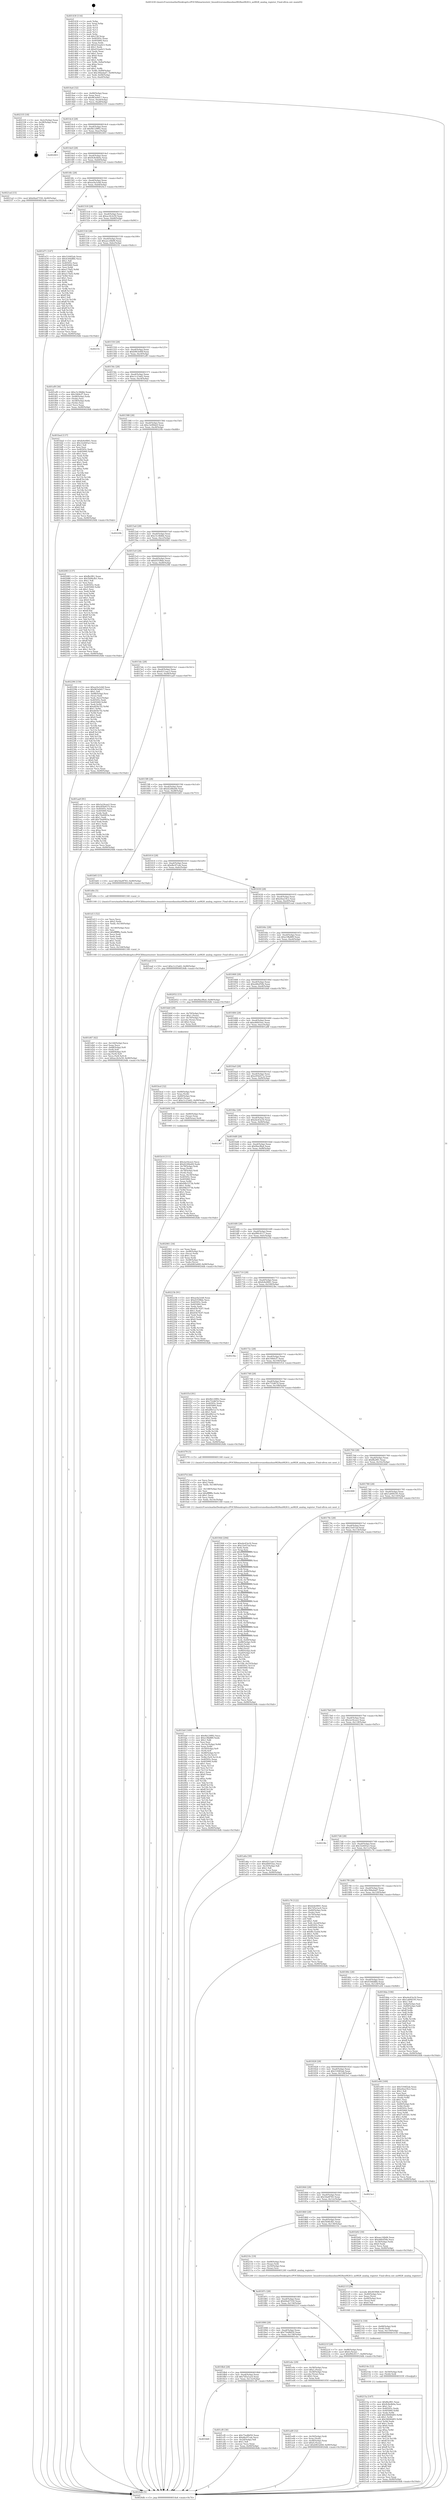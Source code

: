 digraph "0x401430" {
  label = "0x401430 (/mnt/c/Users/mathe/Desktop/tcc/POCII/binaries/extr_linuxdriversmediausbau0828au0828.h_au0828_analog_register_Final-ollvm.out::main(0))"
  labelloc = "t"
  node[shape=record]

  Entry [label="",width=0.3,height=0.3,shape=circle,fillcolor=black,style=filled]
  "0x4014a4" [label="{
     0x4014a4 [32]\l
     | [instrs]\l
     &nbsp;&nbsp;0x4014a4 \<+6\>: mov -0x90(%rbp),%eax\l
     &nbsp;&nbsp;0x4014aa \<+2\>: mov %eax,%ecx\l
     &nbsp;&nbsp;0x4014ac \<+6\>: sub $0x963e0d17,%ecx\l
     &nbsp;&nbsp;0x4014b2 \<+6\>: mov %eax,-0xa4(%rbp)\l
     &nbsp;&nbsp;0x4014b8 \<+6\>: mov %ecx,-0xa8(%rbp)\l
     &nbsp;&nbsp;0x4014be \<+6\>: je 0000000000402335 \<main+0xf05\>\l
  }"]
  "0x402335" [label="{
     0x402335 [18]\l
     | [instrs]\l
     &nbsp;&nbsp;0x402335 \<+3\>: mov -0x2c(%rbp),%eax\l
     &nbsp;&nbsp;0x402338 \<+4\>: lea -0x28(%rbp),%rsp\l
     &nbsp;&nbsp;0x40233c \<+1\>: pop %rbx\l
     &nbsp;&nbsp;0x40233d \<+2\>: pop %r12\l
     &nbsp;&nbsp;0x40233f \<+2\>: pop %r13\l
     &nbsp;&nbsp;0x402341 \<+2\>: pop %r14\l
     &nbsp;&nbsp;0x402343 \<+2\>: pop %r15\l
     &nbsp;&nbsp;0x402345 \<+1\>: pop %rbp\l
     &nbsp;&nbsp;0x402346 \<+1\>: ret\l
  }"]
  "0x4014c4" [label="{
     0x4014c4 [28]\l
     | [instrs]\l
     &nbsp;&nbsp;0x4014c4 \<+5\>: jmp 00000000004014c9 \<main+0x99\>\l
     &nbsp;&nbsp;0x4014c9 \<+6\>: mov -0xa4(%rbp),%eax\l
     &nbsp;&nbsp;0x4014cf \<+5\>: sub $0x9b129f92,%eax\l
     &nbsp;&nbsp;0x4014d4 \<+6\>: mov %eax,-0xac(%rbp)\l
     &nbsp;&nbsp;0x4014da \<+6\>: je 0000000000402403 \<main+0xfd3\>\l
  }"]
  Exit [label="",width=0.3,height=0.3,shape=circle,fillcolor=black,style=filled,peripheries=2]
  "0x402403" [label="{
     0x402403\l
  }", style=dashed]
  "0x4014e0" [label="{
     0x4014e0 [28]\l
     | [instrs]\l
     &nbsp;&nbsp;0x4014e0 \<+5\>: jmp 00000000004014e5 \<main+0xb5\>\l
     &nbsp;&nbsp;0x4014e5 \<+6\>: mov -0xa4(%rbp),%eax\l
     &nbsp;&nbsp;0x4014eb \<+5\>: sub $0x9c8e4b0a,%eax\l
     &nbsp;&nbsp;0x4014f0 \<+6\>: mov %eax,-0xb0(%rbp)\l
     &nbsp;&nbsp;0x4014f6 \<+6\>: je 00000000004021ed \<main+0xdbd\>\l
  }"]
  "0x40215a" [label="{
     0x40215a [147]\l
     | [instrs]\l
     &nbsp;&nbsp;0x40215a \<+5\>: mov $0xffa2f61,%eax\l
     &nbsp;&nbsp;0x40215f \<+5\>: mov $0x9c8e4b0a,%esi\l
     &nbsp;&nbsp;0x402164 \<+2\>: mov $0x1,%cl\l
     &nbsp;&nbsp;0x402166 \<+7\>: mov 0x40505c,%edx\l
     &nbsp;&nbsp;0x40216d \<+8\>: mov 0x405060,%r8d\l
     &nbsp;&nbsp;0x402175 \<+3\>: mov %edx,%r9d\l
     &nbsp;&nbsp;0x402178 \<+7\>: add $0x56040d05,%r9d\l
     &nbsp;&nbsp;0x40217f \<+4\>: sub $0x1,%r9d\l
     &nbsp;&nbsp;0x402183 \<+7\>: sub $0x56040d05,%r9d\l
     &nbsp;&nbsp;0x40218a \<+4\>: imul %r9d,%edx\l
     &nbsp;&nbsp;0x40218e \<+3\>: and $0x1,%edx\l
     &nbsp;&nbsp;0x402191 \<+3\>: cmp $0x0,%edx\l
     &nbsp;&nbsp;0x402194 \<+4\>: sete %r10b\l
     &nbsp;&nbsp;0x402198 \<+4\>: cmp $0xa,%r8d\l
     &nbsp;&nbsp;0x40219c \<+4\>: setl %r11b\l
     &nbsp;&nbsp;0x4021a0 \<+3\>: mov %r10b,%bl\l
     &nbsp;&nbsp;0x4021a3 \<+3\>: xor $0xff,%bl\l
     &nbsp;&nbsp;0x4021a6 \<+3\>: mov %r11b,%r14b\l
     &nbsp;&nbsp;0x4021a9 \<+4\>: xor $0xff,%r14b\l
     &nbsp;&nbsp;0x4021ad \<+3\>: xor $0x1,%cl\l
     &nbsp;&nbsp;0x4021b0 \<+3\>: mov %bl,%r15b\l
     &nbsp;&nbsp;0x4021b3 \<+4\>: and $0xff,%r15b\l
     &nbsp;&nbsp;0x4021b7 \<+3\>: and %cl,%r10b\l
     &nbsp;&nbsp;0x4021ba \<+3\>: mov %r14b,%r12b\l
     &nbsp;&nbsp;0x4021bd \<+4\>: and $0xff,%r12b\l
     &nbsp;&nbsp;0x4021c1 \<+3\>: and %cl,%r11b\l
     &nbsp;&nbsp;0x4021c4 \<+3\>: or %r10b,%r15b\l
     &nbsp;&nbsp;0x4021c7 \<+3\>: or %r11b,%r12b\l
     &nbsp;&nbsp;0x4021ca \<+3\>: xor %r12b,%r15b\l
     &nbsp;&nbsp;0x4021cd \<+3\>: or %r14b,%bl\l
     &nbsp;&nbsp;0x4021d0 \<+3\>: xor $0xff,%bl\l
     &nbsp;&nbsp;0x4021d3 \<+3\>: or $0x1,%cl\l
     &nbsp;&nbsp;0x4021d6 \<+2\>: and %cl,%bl\l
     &nbsp;&nbsp;0x4021d8 \<+3\>: or %bl,%r15b\l
     &nbsp;&nbsp;0x4021db \<+4\>: test $0x1,%r15b\l
     &nbsp;&nbsp;0x4021df \<+3\>: cmovne %esi,%eax\l
     &nbsp;&nbsp;0x4021e2 \<+6\>: mov %eax,-0x90(%rbp)\l
     &nbsp;&nbsp;0x4021e8 \<+5\>: jmp 00000000004024db \<main+0x10ab\>\l
  }"]
  "0x4021ed" [label="{
     0x4021ed [15]\l
     | [instrs]\l
     &nbsp;&nbsp;0x4021ed \<+10\>: movl $0x64a47550,-0x90(%rbp)\l
     &nbsp;&nbsp;0x4021f7 \<+5\>: jmp 00000000004024db \<main+0x10ab\>\l
  }"]
  "0x4014fc" [label="{
     0x4014fc [28]\l
     | [instrs]\l
     &nbsp;&nbsp;0x4014fc \<+5\>: jmp 0000000000401501 \<main+0xd1\>\l
     &nbsp;&nbsp;0x401501 \<+6\>: mov -0xa4(%rbp),%eax\l
     &nbsp;&nbsp;0x401507 \<+5\>: sub $0xac0a3cb8,%eax\l
     &nbsp;&nbsp;0x40150c \<+6\>: mov %eax,-0xb4(%rbp)\l
     &nbsp;&nbsp;0x401512 \<+6\>: je 00000000004024c3 \<main+0x1093\>\l
  }"]
  "0x40214e" [label="{
     0x40214e [12]\l
     | [instrs]\l
     &nbsp;&nbsp;0x40214e \<+4\>: mov -0x50(%rbp),%rdi\l
     &nbsp;&nbsp;0x402152 \<+3\>: mov (%rdi),%rdi\l
     &nbsp;&nbsp;0x402155 \<+5\>: call 0000000000401030 \<free@plt\>\l
     | [calls]\l
     &nbsp;&nbsp;0x401030 \{1\} (unknown)\l
  }"]
  "0x4024c3" [label="{
     0x4024c3\l
  }", style=dashed]
  "0x401518" [label="{
     0x401518 [28]\l
     | [instrs]\l
     &nbsp;&nbsp;0x401518 \<+5\>: jmp 000000000040151d \<main+0xed\>\l
     &nbsp;&nbsp;0x40151d \<+6\>: mov -0xa4(%rbp),%eax\l
     &nbsp;&nbsp;0x401523 \<+5\>: sub $0xac2b3e59,%eax\l
     &nbsp;&nbsp;0x401528 \<+6\>: mov %eax,-0xb8(%rbp)\l
     &nbsp;&nbsp;0x40152e \<+6\>: je 0000000000401d71 \<main+0x941\>\l
  }"]
  "0x40213c" [label="{
     0x40213c [18]\l
     | [instrs]\l
     &nbsp;&nbsp;0x40213c \<+4\>: mov -0x68(%rbp),%rdi\l
     &nbsp;&nbsp;0x402140 \<+3\>: mov (%rdi),%rdi\l
     &nbsp;&nbsp;0x402143 \<+6\>: mov %eax,-0x150(%rbp)\l
     &nbsp;&nbsp;0x402149 \<+5\>: call 0000000000401030 \<free@plt\>\l
     | [calls]\l
     &nbsp;&nbsp;0x401030 \{1\} (unknown)\l
  }"]
  "0x401d71" [label="{
     0x401d71 [147]\l
     | [instrs]\l
     &nbsp;&nbsp;0x401d71 \<+5\>: mov $0x5164f2ab,%eax\l
     &nbsp;&nbsp;0x401d76 \<+5\>: mov $0x4344d8fe,%ecx\l
     &nbsp;&nbsp;0x401d7b \<+2\>: mov $0x1,%dl\l
     &nbsp;&nbsp;0x401d7d \<+7\>: mov 0x40505c,%esi\l
     &nbsp;&nbsp;0x401d84 \<+7\>: mov 0x405060,%edi\l
     &nbsp;&nbsp;0x401d8b \<+3\>: mov %esi,%r8d\l
     &nbsp;&nbsp;0x401d8e \<+7\>: sub $0xe17faf2,%r8d\l
     &nbsp;&nbsp;0x401d95 \<+4\>: sub $0x1,%r8d\l
     &nbsp;&nbsp;0x401d99 \<+7\>: add $0xe17faf2,%r8d\l
     &nbsp;&nbsp;0x401da0 \<+4\>: imul %r8d,%esi\l
     &nbsp;&nbsp;0x401da4 \<+3\>: and $0x1,%esi\l
     &nbsp;&nbsp;0x401da7 \<+3\>: cmp $0x0,%esi\l
     &nbsp;&nbsp;0x401daa \<+4\>: sete %r9b\l
     &nbsp;&nbsp;0x401dae \<+3\>: cmp $0xa,%edi\l
     &nbsp;&nbsp;0x401db1 \<+4\>: setl %r10b\l
     &nbsp;&nbsp;0x401db5 \<+3\>: mov %r9b,%r11b\l
     &nbsp;&nbsp;0x401db8 \<+4\>: xor $0xff,%r11b\l
     &nbsp;&nbsp;0x401dbc \<+3\>: mov %r10b,%bl\l
     &nbsp;&nbsp;0x401dbf \<+3\>: xor $0xff,%bl\l
     &nbsp;&nbsp;0x401dc2 \<+3\>: xor $0x1,%dl\l
     &nbsp;&nbsp;0x401dc5 \<+3\>: mov %r11b,%r14b\l
     &nbsp;&nbsp;0x401dc8 \<+4\>: and $0xff,%r14b\l
     &nbsp;&nbsp;0x401dcc \<+3\>: and %dl,%r9b\l
     &nbsp;&nbsp;0x401dcf \<+3\>: mov %bl,%r15b\l
     &nbsp;&nbsp;0x401dd2 \<+4\>: and $0xff,%r15b\l
     &nbsp;&nbsp;0x401dd6 \<+3\>: and %dl,%r10b\l
     &nbsp;&nbsp;0x401dd9 \<+3\>: or %r9b,%r14b\l
     &nbsp;&nbsp;0x401ddc \<+3\>: or %r10b,%r15b\l
     &nbsp;&nbsp;0x401ddf \<+3\>: xor %r15b,%r14b\l
     &nbsp;&nbsp;0x401de2 \<+3\>: or %bl,%r11b\l
     &nbsp;&nbsp;0x401de5 \<+4\>: xor $0xff,%r11b\l
     &nbsp;&nbsp;0x401de9 \<+3\>: or $0x1,%dl\l
     &nbsp;&nbsp;0x401dec \<+3\>: and %dl,%r11b\l
     &nbsp;&nbsp;0x401def \<+3\>: or %r11b,%r14b\l
     &nbsp;&nbsp;0x401df2 \<+4\>: test $0x1,%r14b\l
     &nbsp;&nbsp;0x401df6 \<+3\>: cmovne %ecx,%eax\l
     &nbsp;&nbsp;0x401df9 \<+6\>: mov %eax,-0x90(%rbp)\l
     &nbsp;&nbsp;0x401dff \<+5\>: jmp 00000000004024db \<main+0x10ab\>\l
  }"]
  "0x401534" [label="{
     0x401534 [28]\l
     | [instrs]\l
     &nbsp;&nbsp;0x401534 \<+5\>: jmp 0000000000401539 \<main+0x109\>\l
     &nbsp;&nbsp;0x401539 \<+6\>: mov -0xa4(%rbp),%eax\l
     &nbsp;&nbsp;0x40153f \<+5\>: sub $0xaec24b06,%eax\l
     &nbsp;&nbsp;0x401544 \<+6\>: mov %eax,-0xbc(%rbp)\l
     &nbsp;&nbsp;0x40154a \<+6\>: je 00000000004021fc \<main+0xdcc\>\l
  }"]
  "0x40211f" [label="{
     0x40211f [29]\l
     | [instrs]\l
     &nbsp;&nbsp;0x40211f \<+10\>: movabs $0x4030b6,%rdi\l
     &nbsp;&nbsp;0x402129 \<+4\>: mov -0x40(%rbp),%rsi\l
     &nbsp;&nbsp;0x40212d \<+2\>: mov %eax,(%rsi)\l
     &nbsp;&nbsp;0x40212f \<+4\>: mov -0x40(%rbp),%rsi\l
     &nbsp;&nbsp;0x402133 \<+2\>: mov (%rsi),%esi\l
     &nbsp;&nbsp;0x402135 \<+2\>: mov $0x0,%al\l
     &nbsp;&nbsp;0x402137 \<+5\>: call 0000000000401040 \<printf@plt\>\l
     | [calls]\l
     &nbsp;&nbsp;0x401040 \{1\} (unknown)\l
  }"]
  "0x4021fc" [label="{
     0x4021fc\l
  }", style=dashed]
  "0x401550" [label="{
     0x401550 [28]\l
     | [instrs]\l
     &nbsp;&nbsp;0x401550 \<+5\>: jmp 0000000000401555 \<main+0x125\>\l
     &nbsp;&nbsp;0x401555 \<+6\>: mov -0xa4(%rbp),%eax\l
     &nbsp;&nbsp;0x40155b \<+5\>: sub $0xb963e60f,%eax\l
     &nbsp;&nbsp;0x401560 \<+6\>: mov %eax,-0xc0(%rbp)\l
     &nbsp;&nbsp;0x401566 \<+6\>: je 0000000000401ef9 \<main+0xac9\>\l
  }"]
  "0x401fa9" [label="{
     0x401fa9 [169]\l
     | [instrs]\l
     &nbsp;&nbsp;0x401fa9 \<+5\>: mov $0x9b129f92,%ecx\l
     &nbsp;&nbsp;0x401fae \<+5\>: mov $0xe1ffa889,%edx\l
     &nbsp;&nbsp;0x401fb3 \<+3\>: mov $0x1,%dil\l
     &nbsp;&nbsp;0x401fb6 \<+2\>: xor %esi,%esi\l
     &nbsp;&nbsp;0x401fb8 \<+7\>: mov -0x14c(%rbp),%r8d\l
     &nbsp;&nbsp;0x401fbf \<+4\>: imul %eax,%r8d\l
     &nbsp;&nbsp;0x401fc3 \<+4\>: mov -0x50(%rbp),%r9\l
     &nbsp;&nbsp;0x401fc7 \<+3\>: mov (%r9),%r9\l
     &nbsp;&nbsp;0x401fca \<+4\>: mov -0x48(%rbp),%r10\l
     &nbsp;&nbsp;0x401fce \<+3\>: movslq (%r10),%r10\l
     &nbsp;&nbsp;0x401fd1 \<+4\>: mov %r8d,(%r9,%r10,4)\l
     &nbsp;&nbsp;0x401fd5 \<+7\>: mov 0x40505c,%eax\l
     &nbsp;&nbsp;0x401fdc \<+8\>: mov 0x405060,%r8d\l
     &nbsp;&nbsp;0x401fe4 \<+3\>: sub $0x1,%esi\l
     &nbsp;&nbsp;0x401fe7 \<+3\>: mov %eax,%r11d\l
     &nbsp;&nbsp;0x401fea \<+3\>: add %esi,%r11d\l
     &nbsp;&nbsp;0x401fed \<+4\>: imul %r11d,%eax\l
     &nbsp;&nbsp;0x401ff1 \<+3\>: and $0x1,%eax\l
     &nbsp;&nbsp;0x401ff4 \<+3\>: cmp $0x0,%eax\l
     &nbsp;&nbsp;0x401ff7 \<+3\>: sete %bl\l
     &nbsp;&nbsp;0x401ffa \<+4\>: cmp $0xa,%r8d\l
     &nbsp;&nbsp;0x401ffe \<+4\>: setl %r14b\l
     &nbsp;&nbsp;0x402002 \<+3\>: mov %bl,%r15b\l
     &nbsp;&nbsp;0x402005 \<+4\>: xor $0xff,%r15b\l
     &nbsp;&nbsp;0x402009 \<+3\>: mov %r14b,%r12b\l
     &nbsp;&nbsp;0x40200c \<+4\>: xor $0xff,%r12b\l
     &nbsp;&nbsp;0x402010 \<+4\>: xor $0x0,%dil\l
     &nbsp;&nbsp;0x402014 \<+3\>: mov %r15b,%r13b\l
     &nbsp;&nbsp;0x402017 \<+4\>: and $0x0,%r13b\l
     &nbsp;&nbsp;0x40201b \<+3\>: and %dil,%bl\l
     &nbsp;&nbsp;0x40201e \<+3\>: mov %r12b,%al\l
     &nbsp;&nbsp;0x402021 \<+2\>: and $0x0,%al\l
     &nbsp;&nbsp;0x402023 \<+3\>: and %dil,%r14b\l
     &nbsp;&nbsp;0x402026 \<+3\>: or %bl,%r13b\l
     &nbsp;&nbsp;0x402029 \<+3\>: or %r14b,%al\l
     &nbsp;&nbsp;0x40202c \<+3\>: xor %al,%r13b\l
     &nbsp;&nbsp;0x40202f \<+3\>: or %r12b,%r15b\l
     &nbsp;&nbsp;0x402032 \<+4\>: xor $0xff,%r15b\l
     &nbsp;&nbsp;0x402036 \<+4\>: or $0x0,%dil\l
     &nbsp;&nbsp;0x40203a \<+3\>: and %dil,%r15b\l
     &nbsp;&nbsp;0x40203d \<+3\>: or %r15b,%r13b\l
     &nbsp;&nbsp;0x402040 \<+4\>: test $0x1,%r13b\l
     &nbsp;&nbsp;0x402044 \<+3\>: cmovne %edx,%ecx\l
     &nbsp;&nbsp;0x402047 \<+6\>: mov %ecx,-0x90(%rbp)\l
     &nbsp;&nbsp;0x40204d \<+5\>: jmp 00000000004024db \<main+0x10ab\>\l
  }"]
  "0x401ef9" [label="{
     0x401ef9 [36]\l
     | [instrs]\l
     &nbsp;&nbsp;0x401ef9 \<+5\>: mov $0xc5c38dbb,%eax\l
     &nbsp;&nbsp;0x401efe \<+5\>: mov $0x1664cf7,%ecx\l
     &nbsp;&nbsp;0x401f03 \<+4\>: mov -0x48(%rbp),%rdx\l
     &nbsp;&nbsp;0x401f07 \<+2\>: mov (%rdx),%esi\l
     &nbsp;&nbsp;0x401f09 \<+4\>: mov -0x58(%rbp),%rdx\l
     &nbsp;&nbsp;0x401f0d \<+2\>: cmp (%rdx),%esi\l
     &nbsp;&nbsp;0x401f0f \<+3\>: cmovl %ecx,%eax\l
     &nbsp;&nbsp;0x401f12 \<+6\>: mov %eax,-0x90(%rbp)\l
     &nbsp;&nbsp;0x401f18 \<+5\>: jmp 00000000004024db \<main+0x10ab\>\l
  }"]
  "0x40156c" [label="{
     0x40156c [28]\l
     | [instrs]\l
     &nbsp;&nbsp;0x40156c \<+5\>: jmp 0000000000401571 \<main+0x141\>\l
     &nbsp;&nbsp;0x401571 \<+6\>: mov -0xa4(%rbp),%eax\l
     &nbsp;&nbsp;0x401577 \<+5\>: sub $0xc1c23a62,%eax\l
     &nbsp;&nbsp;0x40157c \<+6\>: mov %eax,-0xc4(%rbp)\l
     &nbsp;&nbsp;0x401582 \<+6\>: je 0000000000401bed \<main+0x7bd\>\l
  }"]
  "0x401f7d" [label="{
     0x401f7d [44]\l
     | [instrs]\l
     &nbsp;&nbsp;0x401f7d \<+2\>: xor %ecx,%ecx\l
     &nbsp;&nbsp;0x401f7f \<+5\>: mov $0x2,%edx\l
     &nbsp;&nbsp;0x401f84 \<+6\>: mov %edx,-0x148(%rbp)\l
     &nbsp;&nbsp;0x401f8a \<+1\>: cltd\l
     &nbsp;&nbsp;0x401f8b \<+6\>: mov -0x148(%rbp),%esi\l
     &nbsp;&nbsp;0x401f91 \<+2\>: idiv %esi\l
     &nbsp;&nbsp;0x401f93 \<+6\>: imul $0xfffffffe,%edx,%edx\l
     &nbsp;&nbsp;0x401f99 \<+3\>: sub $0x1,%ecx\l
     &nbsp;&nbsp;0x401f9c \<+2\>: sub %ecx,%edx\l
     &nbsp;&nbsp;0x401f9e \<+6\>: mov %edx,-0x14c(%rbp)\l
     &nbsp;&nbsp;0x401fa4 \<+5\>: call 0000000000401160 \<next_i\>\l
     | [calls]\l
     &nbsp;&nbsp;0x401160 \{1\} (/mnt/c/Users/mathe/Desktop/tcc/POCII/binaries/extr_linuxdriversmediausbau0828au0828.h_au0828_analog_register_Final-ollvm.out::next_i)\l
  }"]
  "0x401bed" [label="{
     0x401bed [137]\l
     | [instrs]\l
     &nbsp;&nbsp;0x401bed \<+5\>: mov $0xfe4e0841,%eax\l
     &nbsp;&nbsp;0x401bf2 \<+5\>: mov $0x32e645a3,%ecx\l
     &nbsp;&nbsp;0x401bf7 \<+2\>: mov $0x1,%dl\l
     &nbsp;&nbsp;0x401bf9 \<+2\>: xor %esi,%esi\l
     &nbsp;&nbsp;0x401bfb \<+7\>: mov 0x40505c,%edi\l
     &nbsp;&nbsp;0x401c02 \<+8\>: mov 0x405060,%r8d\l
     &nbsp;&nbsp;0x401c0a \<+3\>: sub $0x1,%esi\l
     &nbsp;&nbsp;0x401c0d \<+3\>: mov %edi,%r9d\l
     &nbsp;&nbsp;0x401c10 \<+3\>: add %esi,%r9d\l
     &nbsp;&nbsp;0x401c13 \<+4\>: imul %r9d,%edi\l
     &nbsp;&nbsp;0x401c17 \<+3\>: and $0x1,%edi\l
     &nbsp;&nbsp;0x401c1a \<+3\>: cmp $0x0,%edi\l
     &nbsp;&nbsp;0x401c1d \<+4\>: sete %r10b\l
     &nbsp;&nbsp;0x401c21 \<+4\>: cmp $0xa,%r8d\l
     &nbsp;&nbsp;0x401c25 \<+4\>: setl %r11b\l
     &nbsp;&nbsp;0x401c29 \<+3\>: mov %r10b,%bl\l
     &nbsp;&nbsp;0x401c2c \<+3\>: xor $0xff,%bl\l
     &nbsp;&nbsp;0x401c2f \<+3\>: mov %r11b,%r14b\l
     &nbsp;&nbsp;0x401c32 \<+4\>: xor $0xff,%r14b\l
     &nbsp;&nbsp;0x401c36 \<+3\>: xor $0x0,%dl\l
     &nbsp;&nbsp;0x401c39 \<+3\>: mov %bl,%r15b\l
     &nbsp;&nbsp;0x401c3c \<+4\>: and $0x0,%r15b\l
     &nbsp;&nbsp;0x401c40 \<+3\>: and %dl,%r10b\l
     &nbsp;&nbsp;0x401c43 \<+3\>: mov %r14b,%r12b\l
     &nbsp;&nbsp;0x401c46 \<+4\>: and $0x0,%r12b\l
     &nbsp;&nbsp;0x401c4a \<+3\>: and %dl,%r11b\l
     &nbsp;&nbsp;0x401c4d \<+3\>: or %r10b,%r15b\l
     &nbsp;&nbsp;0x401c50 \<+3\>: or %r11b,%r12b\l
     &nbsp;&nbsp;0x401c53 \<+3\>: xor %r12b,%r15b\l
     &nbsp;&nbsp;0x401c56 \<+3\>: or %r14b,%bl\l
     &nbsp;&nbsp;0x401c59 \<+3\>: xor $0xff,%bl\l
     &nbsp;&nbsp;0x401c5c \<+3\>: or $0x0,%dl\l
     &nbsp;&nbsp;0x401c5f \<+2\>: and %dl,%bl\l
     &nbsp;&nbsp;0x401c61 \<+3\>: or %bl,%r15b\l
     &nbsp;&nbsp;0x401c64 \<+4\>: test $0x1,%r15b\l
     &nbsp;&nbsp;0x401c68 \<+3\>: cmovne %ecx,%eax\l
     &nbsp;&nbsp;0x401c6b \<+6\>: mov %eax,-0x90(%rbp)\l
     &nbsp;&nbsp;0x401c71 \<+5\>: jmp 00000000004024db \<main+0x10ab\>\l
  }"]
  "0x401588" [label="{
     0x401588 [28]\l
     | [instrs]\l
     &nbsp;&nbsp;0x401588 \<+5\>: jmp 000000000040158d \<main+0x15d\>\l
     &nbsp;&nbsp;0x40158d \<+6\>: mov -0xa4(%rbp),%eax\l
     &nbsp;&nbsp;0x401593 \<+5\>: sub $0xc3e99de9,%eax\l
     &nbsp;&nbsp;0x401598 \<+6\>: mov %eax,-0xc8(%rbp)\l
     &nbsp;&nbsp;0x40159e \<+6\>: je 000000000040220b \<main+0xddb\>\l
  }"]
  "0x401ed9" [label="{
     0x401ed9 [32]\l
     | [instrs]\l
     &nbsp;&nbsp;0x401ed9 \<+4\>: mov -0x50(%rbp),%rdi\l
     &nbsp;&nbsp;0x401edd \<+3\>: mov %rax,(%rdi)\l
     &nbsp;&nbsp;0x401ee0 \<+4\>: mov -0x48(%rbp),%rax\l
     &nbsp;&nbsp;0x401ee4 \<+6\>: movl $0x0,(%rax)\l
     &nbsp;&nbsp;0x401eea \<+10\>: movl $0xb963e60f,-0x90(%rbp)\l
     &nbsp;&nbsp;0x401ef4 \<+5\>: jmp 00000000004024db \<main+0x10ab\>\l
  }"]
  "0x40220b" [label="{
     0x40220b\l
  }", style=dashed]
  "0x4015a4" [label="{
     0x4015a4 [28]\l
     | [instrs]\l
     &nbsp;&nbsp;0x4015a4 \<+5\>: jmp 00000000004015a9 \<main+0x179\>\l
     &nbsp;&nbsp;0x4015a9 \<+6\>: mov -0xa4(%rbp),%eax\l
     &nbsp;&nbsp;0x4015af \<+5\>: sub $0xc5c38dbb,%eax\l
     &nbsp;&nbsp;0x4015b4 \<+6\>: mov %eax,-0xcc(%rbp)\l
     &nbsp;&nbsp;0x4015ba \<+6\>: je 0000000000402083 \<main+0xc53\>\l
  }"]
  "0x401d47" [label="{
     0x401d47 [42]\l
     | [instrs]\l
     &nbsp;&nbsp;0x401d47 \<+6\>: mov -0x144(%rbp),%ecx\l
     &nbsp;&nbsp;0x401d4d \<+3\>: imul %eax,%ecx\l
     &nbsp;&nbsp;0x401d50 \<+4\>: mov -0x68(%rbp),%r8\l
     &nbsp;&nbsp;0x401d54 \<+3\>: mov (%r8),%r8\l
     &nbsp;&nbsp;0x401d57 \<+4\>: mov -0x60(%rbp),%r9\l
     &nbsp;&nbsp;0x401d5b \<+3\>: movslq (%r9),%r9\l
     &nbsp;&nbsp;0x401d5e \<+4\>: mov %ecx,(%r8,%r9,4)\l
     &nbsp;&nbsp;0x401d62 \<+10\>: movl $0xac2b3e59,-0x90(%rbp)\l
     &nbsp;&nbsp;0x401d6c \<+5\>: jmp 00000000004024db \<main+0x10ab\>\l
  }"]
  "0x402083" [label="{
     0x402083 [137]\l
     | [instrs]\l
     &nbsp;&nbsp;0x402083 \<+5\>: mov $0xffa2f61,%eax\l
     &nbsp;&nbsp;0x402088 \<+5\>: mov $0x5b46cfb1,%ecx\l
     &nbsp;&nbsp;0x40208d \<+2\>: mov $0x1,%dl\l
     &nbsp;&nbsp;0x40208f \<+2\>: xor %esi,%esi\l
     &nbsp;&nbsp;0x402091 \<+7\>: mov 0x40505c,%edi\l
     &nbsp;&nbsp;0x402098 \<+8\>: mov 0x405060,%r8d\l
     &nbsp;&nbsp;0x4020a0 \<+3\>: sub $0x1,%esi\l
     &nbsp;&nbsp;0x4020a3 \<+3\>: mov %edi,%r9d\l
     &nbsp;&nbsp;0x4020a6 \<+3\>: add %esi,%r9d\l
     &nbsp;&nbsp;0x4020a9 \<+4\>: imul %r9d,%edi\l
     &nbsp;&nbsp;0x4020ad \<+3\>: and $0x1,%edi\l
     &nbsp;&nbsp;0x4020b0 \<+3\>: cmp $0x0,%edi\l
     &nbsp;&nbsp;0x4020b3 \<+4\>: sete %r10b\l
     &nbsp;&nbsp;0x4020b7 \<+4\>: cmp $0xa,%r8d\l
     &nbsp;&nbsp;0x4020bb \<+4\>: setl %r11b\l
     &nbsp;&nbsp;0x4020bf \<+3\>: mov %r10b,%bl\l
     &nbsp;&nbsp;0x4020c2 \<+3\>: xor $0xff,%bl\l
     &nbsp;&nbsp;0x4020c5 \<+3\>: mov %r11b,%r14b\l
     &nbsp;&nbsp;0x4020c8 \<+4\>: xor $0xff,%r14b\l
     &nbsp;&nbsp;0x4020cc \<+3\>: xor $0x0,%dl\l
     &nbsp;&nbsp;0x4020cf \<+3\>: mov %bl,%r15b\l
     &nbsp;&nbsp;0x4020d2 \<+4\>: and $0x0,%r15b\l
     &nbsp;&nbsp;0x4020d6 \<+3\>: and %dl,%r10b\l
     &nbsp;&nbsp;0x4020d9 \<+3\>: mov %r14b,%r12b\l
     &nbsp;&nbsp;0x4020dc \<+4\>: and $0x0,%r12b\l
     &nbsp;&nbsp;0x4020e0 \<+3\>: and %dl,%r11b\l
     &nbsp;&nbsp;0x4020e3 \<+3\>: or %r10b,%r15b\l
     &nbsp;&nbsp;0x4020e6 \<+3\>: or %r11b,%r12b\l
     &nbsp;&nbsp;0x4020e9 \<+3\>: xor %r12b,%r15b\l
     &nbsp;&nbsp;0x4020ec \<+3\>: or %r14b,%bl\l
     &nbsp;&nbsp;0x4020ef \<+3\>: xor $0xff,%bl\l
     &nbsp;&nbsp;0x4020f2 \<+3\>: or $0x0,%dl\l
     &nbsp;&nbsp;0x4020f5 \<+2\>: and %dl,%bl\l
     &nbsp;&nbsp;0x4020f7 \<+3\>: or %bl,%r15b\l
     &nbsp;&nbsp;0x4020fa \<+4\>: test $0x1,%r15b\l
     &nbsp;&nbsp;0x4020fe \<+3\>: cmovne %ecx,%eax\l
     &nbsp;&nbsp;0x402101 \<+6\>: mov %eax,-0x90(%rbp)\l
     &nbsp;&nbsp;0x402107 \<+5\>: jmp 00000000004024db \<main+0x10ab\>\l
  }"]
  "0x4015c0" [label="{
     0x4015c0 [28]\l
     | [instrs]\l
     &nbsp;&nbsp;0x4015c0 \<+5\>: jmp 00000000004015c5 \<main+0x195\>\l
     &nbsp;&nbsp;0x4015c5 \<+6\>: mov -0xa4(%rbp),%eax\l
     &nbsp;&nbsp;0x4015cb \<+5\>: sub $0xd1f1f8de,%eax\l
     &nbsp;&nbsp;0x4015d0 \<+6\>: mov %eax,-0xd0(%rbp)\l
     &nbsp;&nbsp;0x4015d6 \<+6\>: je 0000000000402296 \<main+0xe66\>\l
  }"]
  "0x401d13" [label="{
     0x401d13 [52]\l
     | [instrs]\l
     &nbsp;&nbsp;0x401d13 \<+2\>: xor %ecx,%ecx\l
     &nbsp;&nbsp;0x401d15 \<+5\>: mov $0x2,%edx\l
     &nbsp;&nbsp;0x401d1a \<+6\>: mov %edx,-0x140(%rbp)\l
     &nbsp;&nbsp;0x401d20 \<+1\>: cltd\l
     &nbsp;&nbsp;0x401d21 \<+6\>: mov -0x140(%rbp),%esi\l
     &nbsp;&nbsp;0x401d27 \<+2\>: idiv %esi\l
     &nbsp;&nbsp;0x401d29 \<+6\>: imul $0xfffffffe,%edx,%edx\l
     &nbsp;&nbsp;0x401d2f \<+2\>: mov %ecx,%edi\l
     &nbsp;&nbsp;0x401d31 \<+2\>: sub %edx,%edi\l
     &nbsp;&nbsp;0x401d33 \<+2\>: mov %ecx,%edx\l
     &nbsp;&nbsp;0x401d35 \<+3\>: sub $0x1,%edx\l
     &nbsp;&nbsp;0x401d38 \<+2\>: add %edx,%edi\l
     &nbsp;&nbsp;0x401d3a \<+2\>: sub %edi,%ecx\l
     &nbsp;&nbsp;0x401d3c \<+6\>: mov %ecx,-0x144(%rbp)\l
     &nbsp;&nbsp;0x401d42 \<+5\>: call 0000000000401160 \<next_i\>\l
     | [calls]\l
     &nbsp;&nbsp;0x401160 \{1\} (/mnt/c/Users/mathe/Desktop/tcc/POCII/binaries/extr_linuxdriversmediausbau0828au0828.h_au0828_analog_register_Final-ollvm.out::next_i)\l
  }"]
  "0x402296" [label="{
     0x402296 [159]\l
     | [instrs]\l
     &nbsp;&nbsp;0x402296 \<+5\>: mov $0xac0a3cb8,%eax\l
     &nbsp;&nbsp;0x40229b \<+5\>: mov $0x963e0d17,%ecx\l
     &nbsp;&nbsp;0x4022a0 \<+2\>: mov $0x1,%dl\l
     &nbsp;&nbsp;0x4022a2 \<+7\>: mov -0x88(%rbp),%rsi\l
     &nbsp;&nbsp;0x4022a9 \<+2\>: mov (%rsi),%edi\l
     &nbsp;&nbsp;0x4022ab \<+3\>: mov %edi,-0x2c(%rbp)\l
     &nbsp;&nbsp;0x4022ae \<+7\>: mov 0x40505c,%edi\l
     &nbsp;&nbsp;0x4022b5 \<+8\>: mov 0x405060,%r8d\l
     &nbsp;&nbsp;0x4022bd \<+3\>: mov %edi,%r9d\l
     &nbsp;&nbsp;0x4022c0 \<+7\>: add $0xdd5fe7f2,%r9d\l
     &nbsp;&nbsp;0x4022c7 \<+4\>: sub $0x1,%r9d\l
     &nbsp;&nbsp;0x4022cb \<+7\>: sub $0xdd5fe7f2,%r9d\l
     &nbsp;&nbsp;0x4022d2 \<+4\>: imul %r9d,%edi\l
     &nbsp;&nbsp;0x4022d6 \<+3\>: and $0x1,%edi\l
     &nbsp;&nbsp;0x4022d9 \<+3\>: cmp $0x0,%edi\l
     &nbsp;&nbsp;0x4022dc \<+4\>: sete %r10b\l
     &nbsp;&nbsp;0x4022e0 \<+4\>: cmp $0xa,%r8d\l
     &nbsp;&nbsp;0x4022e4 \<+4\>: setl %r11b\l
     &nbsp;&nbsp;0x4022e8 \<+3\>: mov %r10b,%bl\l
     &nbsp;&nbsp;0x4022eb \<+3\>: xor $0xff,%bl\l
     &nbsp;&nbsp;0x4022ee \<+3\>: mov %r11b,%r14b\l
     &nbsp;&nbsp;0x4022f1 \<+4\>: xor $0xff,%r14b\l
     &nbsp;&nbsp;0x4022f5 \<+3\>: xor $0x0,%dl\l
     &nbsp;&nbsp;0x4022f8 \<+3\>: mov %bl,%r15b\l
     &nbsp;&nbsp;0x4022fb \<+4\>: and $0x0,%r15b\l
     &nbsp;&nbsp;0x4022ff \<+3\>: and %dl,%r10b\l
     &nbsp;&nbsp;0x402302 \<+3\>: mov %r14b,%r12b\l
     &nbsp;&nbsp;0x402305 \<+4\>: and $0x0,%r12b\l
     &nbsp;&nbsp;0x402309 \<+3\>: and %dl,%r11b\l
     &nbsp;&nbsp;0x40230c \<+3\>: or %r10b,%r15b\l
     &nbsp;&nbsp;0x40230f \<+3\>: or %r11b,%r12b\l
     &nbsp;&nbsp;0x402312 \<+3\>: xor %r12b,%r15b\l
     &nbsp;&nbsp;0x402315 \<+3\>: or %r14b,%bl\l
     &nbsp;&nbsp;0x402318 \<+3\>: xor $0xff,%bl\l
     &nbsp;&nbsp;0x40231b \<+3\>: or $0x0,%dl\l
     &nbsp;&nbsp;0x40231e \<+2\>: and %dl,%bl\l
     &nbsp;&nbsp;0x402320 \<+3\>: or %bl,%r15b\l
     &nbsp;&nbsp;0x402323 \<+4\>: test $0x1,%r15b\l
     &nbsp;&nbsp;0x402327 \<+3\>: cmovne %ecx,%eax\l
     &nbsp;&nbsp;0x40232a \<+6\>: mov %eax,-0x90(%rbp)\l
     &nbsp;&nbsp;0x402330 \<+5\>: jmp 00000000004024db \<main+0x10ab\>\l
  }"]
  "0x4015dc" [label="{
     0x4015dc [28]\l
     | [instrs]\l
     &nbsp;&nbsp;0x4015dc \<+5\>: jmp 00000000004015e1 \<main+0x1b1\>\l
     &nbsp;&nbsp;0x4015e1 \<+6\>: mov -0xa4(%rbp),%eax\l
     &nbsp;&nbsp;0x4015e7 \<+5\>: sub $0xd211aac3,%eax\l
     &nbsp;&nbsp;0x4015ec \<+6\>: mov %eax,-0xd4(%rbp)\l
     &nbsp;&nbsp;0x4015f2 \<+6\>: je 0000000000401aa9 \<main+0x679\>\l
  }"]
  "0x4018d0" [label="{
     0x4018d0\l
  }", style=dashed]
  "0x401aa9" [label="{
     0x401aa9 [91]\l
     | [instrs]\l
     &nbsp;&nbsp;0x401aa9 \<+5\>: mov $0x2a16cee2,%eax\l
     &nbsp;&nbsp;0x401aae \<+5\>: mov $0xe95b457a,%ecx\l
     &nbsp;&nbsp;0x401ab3 \<+7\>: mov 0x40505c,%edx\l
     &nbsp;&nbsp;0x401aba \<+7\>: mov 0x405060,%esi\l
     &nbsp;&nbsp;0x401ac1 \<+2\>: mov %edx,%edi\l
     &nbsp;&nbsp;0x401ac3 \<+6\>: sub $0x70e6993a,%edi\l
     &nbsp;&nbsp;0x401ac9 \<+3\>: sub $0x1,%edi\l
     &nbsp;&nbsp;0x401acc \<+6\>: add $0x70e6993a,%edi\l
     &nbsp;&nbsp;0x401ad2 \<+3\>: imul %edi,%edx\l
     &nbsp;&nbsp;0x401ad5 \<+3\>: and $0x1,%edx\l
     &nbsp;&nbsp;0x401ad8 \<+3\>: cmp $0x0,%edx\l
     &nbsp;&nbsp;0x401adb \<+4\>: sete %r8b\l
     &nbsp;&nbsp;0x401adf \<+3\>: cmp $0xa,%esi\l
     &nbsp;&nbsp;0x401ae2 \<+4\>: setl %r9b\l
     &nbsp;&nbsp;0x401ae6 \<+3\>: mov %r8b,%r10b\l
     &nbsp;&nbsp;0x401ae9 \<+3\>: and %r9b,%r10b\l
     &nbsp;&nbsp;0x401aec \<+3\>: xor %r9b,%r8b\l
     &nbsp;&nbsp;0x401aef \<+3\>: or %r8b,%r10b\l
     &nbsp;&nbsp;0x401af2 \<+4\>: test $0x1,%r10b\l
     &nbsp;&nbsp;0x401af6 \<+3\>: cmovne %ecx,%eax\l
     &nbsp;&nbsp;0x401af9 \<+6\>: mov %eax,-0x90(%rbp)\l
     &nbsp;&nbsp;0x401aff \<+5\>: jmp 00000000004024db \<main+0x10ab\>\l
  }"]
  "0x4015f8" [label="{
     0x4015f8 [28]\l
     | [instrs]\l
     &nbsp;&nbsp;0x4015f8 \<+5\>: jmp 00000000004015fd \<main+0x1cd\>\l
     &nbsp;&nbsp;0x4015fd \<+6\>: mov -0xa4(%rbp),%eax\l
     &nbsp;&nbsp;0x401603 \<+5\>: sub $0xd226be64,%eax\l
     &nbsp;&nbsp;0x401608 \<+6\>: mov %eax,-0xd8(%rbp)\l
     &nbsp;&nbsp;0x40160e \<+6\>: je 0000000000401b83 \<main+0x753\>\l
  }"]
  "0x401cf0" [label="{
     0x401cf0 [30]\l
     | [instrs]\l
     &nbsp;&nbsp;0x401cf0 \<+5\>: mov $0x75ed8d50,%eax\l
     &nbsp;&nbsp;0x401cf5 \<+5\>: mov $0xdbc97cab,%ecx\l
     &nbsp;&nbsp;0x401cfa \<+3\>: mov -0x2d(%rbp),%dl\l
     &nbsp;&nbsp;0x401cfd \<+3\>: test $0x1,%dl\l
     &nbsp;&nbsp;0x401d00 \<+3\>: cmovne %ecx,%eax\l
     &nbsp;&nbsp;0x401d03 \<+6\>: mov %eax,-0x90(%rbp)\l
     &nbsp;&nbsp;0x401d09 \<+5\>: jmp 00000000004024db \<main+0x10ab\>\l
  }"]
  "0x401b83" [label="{
     0x401b83 [15]\l
     | [instrs]\l
     &nbsp;&nbsp;0x401b83 \<+10\>: movl $0x54a0f783,-0x90(%rbp)\l
     &nbsp;&nbsp;0x401b8d \<+5\>: jmp 00000000004024db \<main+0x10ab\>\l
  }"]
  "0x401614" [label="{
     0x401614 [28]\l
     | [instrs]\l
     &nbsp;&nbsp;0x401614 \<+5\>: jmp 0000000000401619 \<main+0x1e9\>\l
     &nbsp;&nbsp;0x401619 \<+6\>: mov -0xa4(%rbp),%eax\l
     &nbsp;&nbsp;0x40161f \<+5\>: sub $0xdbc97cab,%eax\l
     &nbsp;&nbsp;0x401624 \<+6\>: mov %eax,-0xdc(%rbp)\l
     &nbsp;&nbsp;0x40162a \<+6\>: je 0000000000401d0e \<main+0x8de\>\l
  }"]
  "0x4018b4" [label="{
     0x4018b4 [28]\l
     | [instrs]\l
     &nbsp;&nbsp;0x4018b4 \<+5\>: jmp 00000000004018b9 \<main+0x489\>\l
     &nbsp;&nbsp;0x4018b9 \<+6\>: mov -0xa4(%rbp),%eax\l
     &nbsp;&nbsp;0x4018bf \<+5\>: sub $0x7d5a1ac4,%eax\l
     &nbsp;&nbsp;0x4018c4 \<+6\>: mov %eax,-0x13c(%rbp)\l
     &nbsp;&nbsp;0x4018ca \<+6\>: je 0000000000401cf0 \<main+0x8c0\>\l
  }"]
  "0x401d0e" [label="{
     0x401d0e [5]\l
     | [instrs]\l
     &nbsp;&nbsp;0x401d0e \<+5\>: call 0000000000401160 \<next_i\>\l
     | [calls]\l
     &nbsp;&nbsp;0x401160 \{1\} (/mnt/c/Users/mathe/Desktop/tcc/POCII/binaries/extr_linuxdriversmediausbau0828au0828.h_au0828_analog_register_Final-ollvm.out::next_i)\l
  }"]
  "0x401630" [label="{
     0x401630 [28]\l
     | [instrs]\l
     &nbsp;&nbsp;0x401630 \<+5\>: jmp 0000000000401635 \<main+0x205\>\l
     &nbsp;&nbsp;0x401635 \<+6\>: mov -0xa4(%rbp),%eax\l
     &nbsp;&nbsp;0x40163b \<+5\>: sub $0xe0ea19c2,%eax\l
     &nbsp;&nbsp;0x401640 \<+6\>: mov %eax,-0xe0(%rbp)\l
     &nbsp;&nbsp;0x401646 \<+6\>: je 0000000000401ead \<main+0xa7d\>\l
  }"]
  "0x401ebc" [label="{
     0x401ebc [29]\l
     | [instrs]\l
     &nbsp;&nbsp;0x401ebc \<+4\>: mov -0x58(%rbp),%rax\l
     &nbsp;&nbsp;0x401ec0 \<+6\>: movl $0x1,(%rax)\l
     &nbsp;&nbsp;0x401ec6 \<+4\>: mov -0x58(%rbp),%rax\l
     &nbsp;&nbsp;0x401eca \<+3\>: movslq (%rax),%rax\l
     &nbsp;&nbsp;0x401ecd \<+4\>: shl $0x2,%rax\l
     &nbsp;&nbsp;0x401ed1 \<+3\>: mov %rax,%rdi\l
     &nbsp;&nbsp;0x401ed4 \<+5\>: call 0000000000401050 \<malloc@plt\>\l
     | [calls]\l
     &nbsp;&nbsp;0x401050 \{1\} (unknown)\l
  }"]
  "0x401ead" [label="{
     0x401ead [15]\l
     | [instrs]\l
     &nbsp;&nbsp;0x401ead \<+10\>: movl $0xc1c23a62,-0x90(%rbp)\l
     &nbsp;&nbsp;0x401eb7 \<+5\>: jmp 00000000004024db \<main+0x10ab\>\l
  }"]
  "0x40164c" [label="{
     0x40164c [28]\l
     | [instrs]\l
     &nbsp;&nbsp;0x40164c \<+5\>: jmp 0000000000401651 \<main+0x221\>\l
     &nbsp;&nbsp;0x401651 \<+6\>: mov -0xa4(%rbp),%eax\l
     &nbsp;&nbsp;0x401657 \<+5\>: sub $0xe1ffa889,%eax\l
     &nbsp;&nbsp;0x40165c \<+6\>: mov %eax,-0xe4(%rbp)\l
     &nbsp;&nbsp;0x401662 \<+6\>: je 0000000000402052 \<main+0xc22\>\l
  }"]
  "0x401898" [label="{
     0x401898 [28]\l
     | [instrs]\l
     &nbsp;&nbsp;0x401898 \<+5\>: jmp 000000000040189d \<main+0x46d\>\l
     &nbsp;&nbsp;0x40189d \<+6\>: mov -0xa4(%rbp),%eax\l
     &nbsp;&nbsp;0x4018a3 \<+5\>: sub $0x75ed8d50,%eax\l
     &nbsp;&nbsp;0x4018a8 \<+6\>: mov %eax,-0x138(%rbp)\l
     &nbsp;&nbsp;0x4018ae \<+6\>: je 0000000000401ebc \<main+0xa8c\>\l
  }"]
  "0x402052" [label="{
     0x402052 [15]\l
     | [instrs]\l
     &nbsp;&nbsp;0x402052 \<+10\>: movl $0xf4acf8a4,-0x90(%rbp)\l
     &nbsp;&nbsp;0x40205c \<+5\>: jmp 00000000004024db \<main+0x10ab\>\l
  }"]
  "0x401668" [label="{
     0x401668 [28]\l
     | [instrs]\l
     &nbsp;&nbsp;0x401668 \<+5\>: jmp 000000000040166d \<main+0x23d\>\l
     &nbsp;&nbsp;0x40166d \<+6\>: mov -0xa4(%rbp),%eax\l
     &nbsp;&nbsp;0x401673 \<+5\>: sub $0xe66ef50b,%eax\l
     &nbsp;&nbsp;0x401678 \<+6\>: mov %eax,-0xe8(%rbp)\l
     &nbsp;&nbsp;0x40167e \<+6\>: je 0000000000401bb0 \<main+0x780\>\l
  }"]
  "0x40221f" [label="{
     0x40221f [28]\l
     | [instrs]\l
     &nbsp;&nbsp;0x40221f \<+7\>: mov -0x88(%rbp),%rax\l
     &nbsp;&nbsp;0x402226 \<+6\>: movl $0x0,(%rax)\l
     &nbsp;&nbsp;0x40222c \<+10\>: movl $0xf90c9117,-0x90(%rbp)\l
     &nbsp;&nbsp;0x402236 \<+5\>: jmp 00000000004024db \<main+0x10ab\>\l
  }"]
  "0x401bb0" [label="{
     0x401bb0 [29]\l
     | [instrs]\l
     &nbsp;&nbsp;0x401bb0 \<+4\>: mov -0x70(%rbp),%rax\l
     &nbsp;&nbsp;0x401bb4 \<+6\>: movl $0x1,(%rax)\l
     &nbsp;&nbsp;0x401bba \<+4\>: mov -0x70(%rbp),%rax\l
     &nbsp;&nbsp;0x401bbe \<+3\>: movslq (%rax),%rax\l
     &nbsp;&nbsp;0x401bc1 \<+4\>: shl $0x2,%rax\l
     &nbsp;&nbsp;0x401bc5 \<+3\>: mov %rax,%rdi\l
     &nbsp;&nbsp;0x401bc8 \<+5\>: call 0000000000401050 \<malloc@plt\>\l
     | [calls]\l
     &nbsp;&nbsp;0x401050 \{1\} (unknown)\l
  }"]
  "0x401684" [label="{
     0x401684 [28]\l
     | [instrs]\l
     &nbsp;&nbsp;0x401684 \<+5\>: jmp 0000000000401689 \<main+0x259\>\l
     &nbsp;&nbsp;0x401689 \<+6\>: mov -0xa4(%rbp),%eax\l
     &nbsp;&nbsp;0x40168f \<+5\>: sub $0xe8491bac,%eax\l
     &nbsp;&nbsp;0x401694 \<+6\>: mov %eax,-0xec(%rbp)\l
     &nbsp;&nbsp;0x40169a \<+6\>: je 0000000000401a88 \<main+0x658\>\l
  }"]
  "0x40187c" [label="{
     0x40187c [28]\l
     | [instrs]\l
     &nbsp;&nbsp;0x40187c \<+5\>: jmp 0000000000401881 \<main+0x451\>\l
     &nbsp;&nbsp;0x401881 \<+6\>: mov -0xa4(%rbp),%eax\l
     &nbsp;&nbsp;0x401887 \<+5\>: sub $0x64a47550,%eax\l
     &nbsp;&nbsp;0x40188c \<+6\>: mov %eax,-0x134(%rbp)\l
     &nbsp;&nbsp;0x401892 \<+6\>: je 000000000040221f \<main+0xdef\>\l
  }"]
  "0x401a88" [label="{
     0x401a88\l
  }", style=dashed]
  "0x4016a0" [label="{
     0x4016a0 [28]\l
     | [instrs]\l
     &nbsp;&nbsp;0x4016a0 \<+5\>: jmp 00000000004016a5 \<main+0x275\>\l
     &nbsp;&nbsp;0x4016a5 \<+6\>: mov -0xa4(%rbp),%eax\l
     &nbsp;&nbsp;0x4016ab \<+5\>: sub $0xe95b457a,%eax\l
     &nbsp;&nbsp;0x4016b0 \<+6\>: mov %eax,-0xf0(%rbp)\l
     &nbsp;&nbsp;0x4016b6 \<+6\>: je 0000000000401b04 \<main+0x6d4\>\l
  }"]
  "0x40210c" [label="{
     0x40210c [19]\l
     | [instrs]\l
     &nbsp;&nbsp;0x40210c \<+4\>: mov -0x68(%rbp),%rax\l
     &nbsp;&nbsp;0x402110 \<+3\>: mov (%rax),%rdi\l
     &nbsp;&nbsp;0x402113 \<+4\>: mov -0x50(%rbp),%rax\l
     &nbsp;&nbsp;0x402117 \<+3\>: mov (%rax),%rsi\l
     &nbsp;&nbsp;0x40211a \<+5\>: call 0000000000401240 \<au0828_analog_register\>\l
     | [calls]\l
     &nbsp;&nbsp;0x401240 \{1\} (/mnt/c/Users/mathe/Desktop/tcc/POCII/binaries/extr_linuxdriversmediausbau0828au0828.h_au0828_analog_register_Final-ollvm.out::au0828_analog_register)\l
  }"]
  "0x401b04" [label="{
     0x401b04 [16]\l
     | [instrs]\l
     &nbsp;&nbsp;0x401b04 \<+4\>: mov -0x80(%rbp),%rax\l
     &nbsp;&nbsp;0x401b08 \<+3\>: mov (%rax),%rax\l
     &nbsp;&nbsp;0x401b0b \<+4\>: mov 0x8(%rax),%rdi\l
     &nbsp;&nbsp;0x401b0f \<+5\>: call 0000000000401060 \<atoi@plt\>\l
     | [calls]\l
     &nbsp;&nbsp;0x401060 \{1\} (unknown)\l
  }"]
  "0x4016bc" [label="{
     0x4016bc [28]\l
     | [instrs]\l
     &nbsp;&nbsp;0x4016bc \<+5\>: jmp 00000000004016c1 \<main+0x291\>\l
     &nbsp;&nbsp;0x4016c1 \<+6\>: mov -0xa4(%rbp),%eax\l
     &nbsp;&nbsp;0x4016c7 \<+5\>: sub $0xebc63a16,%eax\l
     &nbsp;&nbsp;0x4016cc \<+6\>: mov %eax,-0xf4(%rbp)\l
     &nbsp;&nbsp;0x4016d2 \<+6\>: je 0000000000402347 \<main+0xf17\>\l
  }"]
  "0x401bcd" [label="{
     0x401bcd [32]\l
     | [instrs]\l
     &nbsp;&nbsp;0x401bcd \<+4\>: mov -0x68(%rbp),%rdi\l
     &nbsp;&nbsp;0x401bd1 \<+3\>: mov %rax,(%rdi)\l
     &nbsp;&nbsp;0x401bd4 \<+4\>: mov -0x60(%rbp),%rax\l
     &nbsp;&nbsp;0x401bd8 \<+6\>: movl $0x0,(%rax)\l
     &nbsp;&nbsp;0x401bde \<+10\>: movl $0xc1c23a62,-0x90(%rbp)\l
     &nbsp;&nbsp;0x401be8 \<+5\>: jmp 00000000004024db \<main+0x10ab\>\l
  }"]
  "0x402347" [label="{
     0x402347\l
  }", style=dashed]
  "0x4016d8" [label="{
     0x4016d8 [28]\l
     | [instrs]\l
     &nbsp;&nbsp;0x4016d8 \<+5\>: jmp 00000000004016dd \<main+0x2ad\>\l
     &nbsp;&nbsp;0x4016dd \<+6\>: mov -0xa4(%rbp),%eax\l
     &nbsp;&nbsp;0x4016e3 \<+5\>: sub $0xf4acf8a4,%eax\l
     &nbsp;&nbsp;0x4016e8 \<+6\>: mov %eax,-0xf8(%rbp)\l
     &nbsp;&nbsp;0x4016ee \<+6\>: je 0000000000402061 \<main+0xc31\>\l
  }"]
  "0x401860" [label="{
     0x401860 [28]\l
     | [instrs]\l
     &nbsp;&nbsp;0x401860 \<+5\>: jmp 0000000000401865 \<main+0x435\>\l
     &nbsp;&nbsp;0x401865 \<+6\>: mov -0xa4(%rbp),%eax\l
     &nbsp;&nbsp;0x40186b \<+5\>: sub $0x5b46cfb1,%eax\l
     &nbsp;&nbsp;0x401870 \<+6\>: mov %eax,-0x130(%rbp)\l
     &nbsp;&nbsp;0x401876 \<+6\>: je 000000000040210c \<main+0xcdc\>\l
  }"]
  "0x402061" [label="{
     0x402061 [34]\l
     | [instrs]\l
     &nbsp;&nbsp;0x402061 \<+2\>: xor %eax,%eax\l
     &nbsp;&nbsp;0x402063 \<+4\>: mov -0x48(%rbp),%rcx\l
     &nbsp;&nbsp;0x402067 \<+2\>: mov (%rcx),%edx\l
     &nbsp;&nbsp;0x402069 \<+3\>: sub $0x1,%eax\l
     &nbsp;&nbsp;0x40206c \<+2\>: sub %eax,%edx\l
     &nbsp;&nbsp;0x40206e \<+4\>: mov -0x48(%rbp),%rcx\l
     &nbsp;&nbsp;0x402072 \<+2\>: mov %edx,(%rcx)\l
     &nbsp;&nbsp;0x402074 \<+10\>: movl $0xb963e60f,-0x90(%rbp)\l
     &nbsp;&nbsp;0x40207e \<+5\>: jmp 00000000004024db \<main+0x10ab\>\l
  }"]
  "0x4016f4" [label="{
     0x4016f4 [28]\l
     | [instrs]\l
     &nbsp;&nbsp;0x4016f4 \<+5\>: jmp 00000000004016f9 \<main+0x2c9\>\l
     &nbsp;&nbsp;0x4016f9 \<+6\>: mov -0xa4(%rbp),%eax\l
     &nbsp;&nbsp;0x4016ff \<+5\>: sub $0xf90c9117,%eax\l
     &nbsp;&nbsp;0x401704 \<+6\>: mov %eax,-0xfc(%rbp)\l
     &nbsp;&nbsp;0x40170a \<+6\>: je 000000000040223b \<main+0xe0b\>\l
  }"]
  "0x401b92" [label="{
     0x401b92 [30]\l
     | [instrs]\l
     &nbsp;&nbsp;0x401b92 \<+5\>: mov $0xaec24b06,%eax\l
     &nbsp;&nbsp;0x401b97 \<+5\>: mov $0xe66ef50b,%ecx\l
     &nbsp;&nbsp;0x401b9c \<+3\>: mov -0x34(%rbp),%edx\l
     &nbsp;&nbsp;0x401b9f \<+3\>: cmp $0x0,%edx\l
     &nbsp;&nbsp;0x401ba2 \<+3\>: cmove %ecx,%eax\l
     &nbsp;&nbsp;0x401ba5 \<+6\>: mov %eax,-0x90(%rbp)\l
     &nbsp;&nbsp;0x401bab \<+5\>: jmp 00000000004024db \<main+0x10ab\>\l
  }"]
  "0x40223b" [label="{
     0x40223b [91]\l
     | [instrs]\l
     &nbsp;&nbsp;0x40223b \<+5\>: mov $0xac0a3cb8,%eax\l
     &nbsp;&nbsp;0x402240 \<+5\>: mov $0xd1f1f8de,%ecx\l
     &nbsp;&nbsp;0x402245 \<+7\>: mov 0x40505c,%edx\l
     &nbsp;&nbsp;0x40224c \<+7\>: mov 0x405060,%esi\l
     &nbsp;&nbsp;0x402253 \<+2\>: mov %edx,%edi\l
     &nbsp;&nbsp;0x402255 \<+6\>: add $0x65b742f7,%edi\l
     &nbsp;&nbsp;0x40225b \<+3\>: sub $0x1,%edi\l
     &nbsp;&nbsp;0x40225e \<+6\>: sub $0x65b742f7,%edi\l
     &nbsp;&nbsp;0x402264 \<+3\>: imul %edi,%edx\l
     &nbsp;&nbsp;0x402267 \<+3\>: and $0x1,%edx\l
     &nbsp;&nbsp;0x40226a \<+3\>: cmp $0x0,%edx\l
     &nbsp;&nbsp;0x40226d \<+4\>: sete %r8b\l
     &nbsp;&nbsp;0x402271 \<+3\>: cmp $0xa,%esi\l
     &nbsp;&nbsp;0x402274 \<+4\>: setl %r9b\l
     &nbsp;&nbsp;0x402278 \<+3\>: mov %r8b,%r10b\l
     &nbsp;&nbsp;0x40227b \<+3\>: and %r9b,%r10b\l
     &nbsp;&nbsp;0x40227e \<+3\>: xor %r9b,%r8b\l
     &nbsp;&nbsp;0x402281 \<+3\>: or %r8b,%r10b\l
     &nbsp;&nbsp;0x402284 \<+4\>: test $0x1,%r10b\l
     &nbsp;&nbsp;0x402288 \<+3\>: cmovne %ecx,%eax\l
     &nbsp;&nbsp;0x40228b \<+6\>: mov %eax,-0x90(%rbp)\l
     &nbsp;&nbsp;0x402291 \<+5\>: jmp 00000000004024db \<main+0x10ab\>\l
  }"]
  "0x401710" [label="{
     0x401710 [28]\l
     | [instrs]\l
     &nbsp;&nbsp;0x401710 \<+5\>: jmp 0000000000401715 \<main+0x2e5\>\l
     &nbsp;&nbsp;0x401715 \<+6\>: mov -0xa4(%rbp),%eax\l
     &nbsp;&nbsp;0x40171b \<+5\>: sub $0xfe4e0841,%eax\l
     &nbsp;&nbsp;0x401720 \<+6\>: mov %eax,-0x100(%rbp)\l
     &nbsp;&nbsp;0x401726 \<+6\>: je 00000000004023bc \<main+0xf8c\>\l
  }"]
  "0x401844" [label="{
     0x401844 [28]\l
     | [instrs]\l
     &nbsp;&nbsp;0x401844 \<+5\>: jmp 0000000000401849 \<main+0x419\>\l
     &nbsp;&nbsp;0x401849 \<+6\>: mov -0xa4(%rbp),%eax\l
     &nbsp;&nbsp;0x40184f \<+5\>: sub $0x54a0f783,%eax\l
     &nbsp;&nbsp;0x401854 \<+6\>: mov %eax,-0x12c(%rbp)\l
     &nbsp;&nbsp;0x40185a \<+6\>: je 0000000000401b92 \<main+0x762\>\l
  }"]
  "0x4023bc" [label="{
     0x4023bc\l
  }", style=dashed]
  "0x40172c" [label="{
     0x40172c [28]\l
     | [instrs]\l
     &nbsp;&nbsp;0x40172c \<+5\>: jmp 0000000000401731 \<main+0x301\>\l
     &nbsp;&nbsp;0x401731 \<+6\>: mov -0xa4(%rbp),%eax\l
     &nbsp;&nbsp;0x401737 \<+5\>: sub $0x1664cf7,%eax\l
     &nbsp;&nbsp;0x40173c \<+6\>: mov %eax,-0x104(%rbp)\l
     &nbsp;&nbsp;0x401742 \<+6\>: je 0000000000401f1d \<main+0xaed\>\l
  }"]
  "0x4023e1" [label="{
     0x4023e1\l
  }", style=dashed]
  "0x401f1d" [label="{
     0x401f1d [91]\l
     | [instrs]\l
     &nbsp;&nbsp;0x401f1d \<+5\>: mov $0x9b129f92,%eax\l
     &nbsp;&nbsp;0x401f22 \<+5\>: mov $0x752d67d,%ecx\l
     &nbsp;&nbsp;0x401f27 \<+7\>: mov 0x40505c,%edx\l
     &nbsp;&nbsp;0x401f2e \<+7\>: mov 0x405060,%esi\l
     &nbsp;&nbsp;0x401f35 \<+2\>: mov %edx,%edi\l
     &nbsp;&nbsp;0x401f37 \<+6\>: sub $0xd0b1ec7e,%edi\l
     &nbsp;&nbsp;0x401f3d \<+3\>: sub $0x1,%edi\l
     &nbsp;&nbsp;0x401f40 \<+6\>: add $0xd0b1ec7e,%edi\l
     &nbsp;&nbsp;0x401f46 \<+3\>: imul %edi,%edx\l
     &nbsp;&nbsp;0x401f49 \<+3\>: and $0x1,%edx\l
     &nbsp;&nbsp;0x401f4c \<+3\>: cmp $0x0,%edx\l
     &nbsp;&nbsp;0x401f4f \<+4\>: sete %r8b\l
     &nbsp;&nbsp;0x401f53 \<+3\>: cmp $0xa,%esi\l
     &nbsp;&nbsp;0x401f56 \<+4\>: setl %r9b\l
     &nbsp;&nbsp;0x401f5a \<+3\>: mov %r8b,%r10b\l
     &nbsp;&nbsp;0x401f5d \<+3\>: and %r9b,%r10b\l
     &nbsp;&nbsp;0x401f60 \<+3\>: xor %r9b,%r8b\l
     &nbsp;&nbsp;0x401f63 \<+3\>: or %r8b,%r10b\l
     &nbsp;&nbsp;0x401f66 \<+4\>: test $0x1,%r10b\l
     &nbsp;&nbsp;0x401f6a \<+3\>: cmovne %ecx,%eax\l
     &nbsp;&nbsp;0x401f6d \<+6\>: mov %eax,-0x90(%rbp)\l
     &nbsp;&nbsp;0x401f73 \<+5\>: jmp 00000000004024db \<main+0x10ab\>\l
  }"]
  "0x401748" [label="{
     0x401748 [28]\l
     | [instrs]\l
     &nbsp;&nbsp;0x401748 \<+5\>: jmp 000000000040174d \<main+0x31d\>\l
     &nbsp;&nbsp;0x40174d \<+6\>: mov -0xa4(%rbp),%eax\l
     &nbsp;&nbsp;0x401753 \<+5\>: sub $0x752d67d,%eax\l
     &nbsp;&nbsp;0x401758 \<+6\>: mov %eax,-0x108(%rbp)\l
     &nbsp;&nbsp;0x40175e \<+6\>: je 0000000000401f78 \<main+0xb48\>\l
  }"]
  "0x401828" [label="{
     0x401828 [28]\l
     | [instrs]\l
     &nbsp;&nbsp;0x401828 \<+5\>: jmp 000000000040182d \<main+0x3fd\>\l
     &nbsp;&nbsp;0x40182d \<+6\>: mov -0xa4(%rbp),%eax\l
     &nbsp;&nbsp;0x401833 \<+5\>: sub $0x5164f2ab,%eax\l
     &nbsp;&nbsp;0x401838 \<+6\>: mov %eax,-0x128(%rbp)\l
     &nbsp;&nbsp;0x40183e \<+6\>: je 00000000004023e1 \<main+0xfb1\>\l
  }"]
  "0x401f78" [label="{
     0x401f78 [5]\l
     | [instrs]\l
     &nbsp;&nbsp;0x401f78 \<+5\>: call 0000000000401160 \<next_i\>\l
     | [calls]\l
     &nbsp;&nbsp;0x401160 \{1\} (/mnt/c/Users/mathe/Desktop/tcc/POCII/binaries/extr_linuxdriversmediausbau0828au0828.h_au0828_analog_register_Final-ollvm.out::next_i)\l
  }"]
  "0x401764" [label="{
     0x401764 [28]\l
     | [instrs]\l
     &nbsp;&nbsp;0x401764 \<+5\>: jmp 0000000000401769 \<main+0x339\>\l
     &nbsp;&nbsp;0x401769 \<+6\>: mov -0xa4(%rbp),%eax\l
     &nbsp;&nbsp;0x40176f \<+5\>: sub $0xffa2f61,%eax\l
     &nbsp;&nbsp;0x401774 \<+6\>: mov %eax,-0x10c(%rbp)\l
     &nbsp;&nbsp;0x40177a \<+6\>: je 0000000000402466 \<main+0x1036\>\l
  }"]
  "0x401e04" [label="{
     0x401e04 [169]\l
     | [instrs]\l
     &nbsp;&nbsp;0x401e04 \<+5\>: mov $0x5164f2ab,%eax\l
     &nbsp;&nbsp;0x401e09 \<+5\>: mov $0xe0ea19c2,%ecx\l
     &nbsp;&nbsp;0x401e0e \<+2\>: mov $0x1,%dl\l
     &nbsp;&nbsp;0x401e10 \<+2\>: xor %esi,%esi\l
     &nbsp;&nbsp;0x401e12 \<+4\>: mov -0x60(%rbp),%rdi\l
     &nbsp;&nbsp;0x401e16 \<+3\>: mov (%rdi),%r8d\l
     &nbsp;&nbsp;0x401e19 \<+3\>: sub $0x1,%esi\l
     &nbsp;&nbsp;0x401e1c \<+3\>: sub %esi,%r8d\l
     &nbsp;&nbsp;0x401e1f \<+4\>: mov -0x60(%rbp),%rdi\l
     &nbsp;&nbsp;0x401e23 \<+3\>: mov %r8d,(%rdi)\l
     &nbsp;&nbsp;0x401e26 \<+7\>: mov 0x40505c,%esi\l
     &nbsp;&nbsp;0x401e2d \<+8\>: mov 0x405060,%r8d\l
     &nbsp;&nbsp;0x401e35 \<+3\>: mov %esi,%r9d\l
     &nbsp;&nbsp;0x401e38 \<+7\>: add $0xf7cd53d1,%r9d\l
     &nbsp;&nbsp;0x401e3f \<+4\>: sub $0x1,%r9d\l
     &nbsp;&nbsp;0x401e43 \<+7\>: sub $0xf7cd53d1,%r9d\l
     &nbsp;&nbsp;0x401e4a \<+4\>: imul %r9d,%esi\l
     &nbsp;&nbsp;0x401e4e \<+3\>: and $0x1,%esi\l
     &nbsp;&nbsp;0x401e51 \<+3\>: cmp $0x0,%esi\l
     &nbsp;&nbsp;0x401e54 \<+4\>: sete %r10b\l
     &nbsp;&nbsp;0x401e58 \<+4\>: cmp $0xa,%r8d\l
     &nbsp;&nbsp;0x401e5c \<+4\>: setl %r11b\l
     &nbsp;&nbsp;0x401e60 \<+3\>: mov %r10b,%bl\l
     &nbsp;&nbsp;0x401e63 \<+3\>: xor $0xff,%bl\l
     &nbsp;&nbsp;0x401e66 \<+3\>: mov %r11b,%r14b\l
     &nbsp;&nbsp;0x401e69 \<+4\>: xor $0xff,%r14b\l
     &nbsp;&nbsp;0x401e6d \<+3\>: xor $0x0,%dl\l
     &nbsp;&nbsp;0x401e70 \<+3\>: mov %bl,%r15b\l
     &nbsp;&nbsp;0x401e73 \<+4\>: and $0x0,%r15b\l
     &nbsp;&nbsp;0x401e77 \<+3\>: and %dl,%r10b\l
     &nbsp;&nbsp;0x401e7a \<+3\>: mov %r14b,%r12b\l
     &nbsp;&nbsp;0x401e7d \<+4\>: and $0x0,%r12b\l
     &nbsp;&nbsp;0x401e81 \<+3\>: and %dl,%r11b\l
     &nbsp;&nbsp;0x401e84 \<+3\>: or %r10b,%r15b\l
     &nbsp;&nbsp;0x401e87 \<+3\>: or %r11b,%r12b\l
     &nbsp;&nbsp;0x401e8a \<+3\>: xor %r12b,%r15b\l
     &nbsp;&nbsp;0x401e8d \<+3\>: or %r14b,%bl\l
     &nbsp;&nbsp;0x401e90 \<+3\>: xor $0xff,%bl\l
     &nbsp;&nbsp;0x401e93 \<+3\>: or $0x0,%dl\l
     &nbsp;&nbsp;0x401e96 \<+2\>: and %dl,%bl\l
     &nbsp;&nbsp;0x401e98 \<+3\>: or %bl,%r15b\l
     &nbsp;&nbsp;0x401e9b \<+4\>: test $0x1,%r15b\l
     &nbsp;&nbsp;0x401e9f \<+3\>: cmovne %ecx,%eax\l
     &nbsp;&nbsp;0x401ea2 \<+6\>: mov %eax,-0x90(%rbp)\l
     &nbsp;&nbsp;0x401ea8 \<+5\>: jmp 00000000004024db \<main+0x10ab\>\l
  }"]
  "0x402466" [label="{
     0x402466\l
  }", style=dashed]
  "0x401780" [label="{
     0x401780 [28]\l
     | [instrs]\l
     &nbsp;&nbsp;0x401780 \<+5\>: jmp 0000000000401785 \<main+0x355\>\l
     &nbsp;&nbsp;0x401785 \<+6\>: mov -0xa4(%rbp),%eax\l
     &nbsp;&nbsp;0x40178b \<+5\>: sub $0x1a694195,%eax\l
     &nbsp;&nbsp;0x401790 \<+6\>: mov %eax,-0x110(%rbp)\l
     &nbsp;&nbsp;0x401796 \<+6\>: je 0000000000401944 \<main+0x514\>\l
  }"]
  "0x401b14" [label="{
     0x401b14 [111]\l
     | [instrs]\l
     &nbsp;&nbsp;0x401b14 \<+5\>: mov $0x2a16cee2,%ecx\l
     &nbsp;&nbsp;0x401b19 \<+5\>: mov $0xd226be64,%edx\l
     &nbsp;&nbsp;0x401b1e \<+4\>: mov -0x78(%rbp),%rdi\l
     &nbsp;&nbsp;0x401b22 \<+2\>: mov %eax,(%rdi)\l
     &nbsp;&nbsp;0x401b24 \<+4\>: mov -0x78(%rbp),%rdi\l
     &nbsp;&nbsp;0x401b28 \<+2\>: mov (%rdi),%eax\l
     &nbsp;&nbsp;0x401b2a \<+3\>: mov %eax,-0x34(%rbp)\l
     &nbsp;&nbsp;0x401b2d \<+7\>: mov 0x40505c,%eax\l
     &nbsp;&nbsp;0x401b34 \<+7\>: mov 0x405060,%esi\l
     &nbsp;&nbsp;0x401b3b \<+3\>: mov %eax,%r8d\l
     &nbsp;&nbsp;0x401b3e \<+7\>: add $0x94b3373b,%r8d\l
     &nbsp;&nbsp;0x401b45 \<+4\>: sub $0x1,%r8d\l
     &nbsp;&nbsp;0x401b49 \<+7\>: sub $0x94b3373b,%r8d\l
     &nbsp;&nbsp;0x401b50 \<+4\>: imul %r8d,%eax\l
     &nbsp;&nbsp;0x401b54 \<+3\>: and $0x1,%eax\l
     &nbsp;&nbsp;0x401b57 \<+3\>: cmp $0x0,%eax\l
     &nbsp;&nbsp;0x401b5a \<+4\>: sete %r9b\l
     &nbsp;&nbsp;0x401b5e \<+3\>: cmp $0xa,%esi\l
     &nbsp;&nbsp;0x401b61 \<+4\>: setl %r10b\l
     &nbsp;&nbsp;0x401b65 \<+3\>: mov %r9b,%r11b\l
     &nbsp;&nbsp;0x401b68 \<+3\>: and %r10b,%r11b\l
     &nbsp;&nbsp;0x401b6b \<+3\>: xor %r10b,%r9b\l
     &nbsp;&nbsp;0x401b6e \<+3\>: or %r9b,%r11b\l
     &nbsp;&nbsp;0x401b71 \<+4\>: test $0x1,%r11b\l
     &nbsp;&nbsp;0x401b75 \<+3\>: cmovne %edx,%ecx\l
     &nbsp;&nbsp;0x401b78 \<+6\>: mov %ecx,-0x90(%rbp)\l
     &nbsp;&nbsp;0x401b7e \<+5\>: jmp 00000000004024db \<main+0x10ab\>\l
  }"]
  "0x401944" [label="{
     0x401944 [294]\l
     | [instrs]\l
     &nbsp;&nbsp;0x401944 \<+5\>: mov $0xebc63a16,%eax\l
     &nbsp;&nbsp;0x401949 \<+5\>: mov $0x23ef15af,%ecx\l
     &nbsp;&nbsp;0x40194e \<+2\>: xor %edx,%edx\l
     &nbsp;&nbsp;0x401950 \<+3\>: mov %rsp,%rsi\l
     &nbsp;&nbsp;0x401953 \<+4\>: add $0xfffffffffffffff0,%rsi\l
     &nbsp;&nbsp;0x401957 \<+3\>: mov %rsi,%rsp\l
     &nbsp;&nbsp;0x40195a \<+7\>: mov %rsi,-0x88(%rbp)\l
     &nbsp;&nbsp;0x401961 \<+3\>: mov %rsp,%rsi\l
     &nbsp;&nbsp;0x401964 \<+4\>: add $0xfffffffffffffff0,%rsi\l
     &nbsp;&nbsp;0x401968 \<+3\>: mov %rsi,%rsp\l
     &nbsp;&nbsp;0x40196b \<+3\>: mov %rsp,%rdi\l
     &nbsp;&nbsp;0x40196e \<+4\>: add $0xfffffffffffffff0,%rdi\l
     &nbsp;&nbsp;0x401972 \<+3\>: mov %rdi,%rsp\l
     &nbsp;&nbsp;0x401975 \<+4\>: mov %rdi,-0x80(%rbp)\l
     &nbsp;&nbsp;0x401979 \<+3\>: mov %rsp,%rdi\l
     &nbsp;&nbsp;0x40197c \<+4\>: add $0xfffffffffffffff0,%rdi\l
     &nbsp;&nbsp;0x401980 \<+3\>: mov %rdi,%rsp\l
     &nbsp;&nbsp;0x401983 \<+4\>: mov %rdi,-0x78(%rbp)\l
     &nbsp;&nbsp;0x401987 \<+3\>: mov %rsp,%rdi\l
     &nbsp;&nbsp;0x40198a \<+4\>: add $0xfffffffffffffff0,%rdi\l
     &nbsp;&nbsp;0x40198e \<+3\>: mov %rdi,%rsp\l
     &nbsp;&nbsp;0x401991 \<+4\>: mov %rdi,-0x70(%rbp)\l
     &nbsp;&nbsp;0x401995 \<+3\>: mov %rsp,%rdi\l
     &nbsp;&nbsp;0x401998 \<+4\>: add $0xfffffffffffffff0,%rdi\l
     &nbsp;&nbsp;0x40199c \<+3\>: mov %rdi,%rsp\l
     &nbsp;&nbsp;0x40199f \<+4\>: mov %rdi,-0x68(%rbp)\l
     &nbsp;&nbsp;0x4019a3 \<+3\>: mov %rsp,%rdi\l
     &nbsp;&nbsp;0x4019a6 \<+4\>: add $0xfffffffffffffff0,%rdi\l
     &nbsp;&nbsp;0x4019aa \<+3\>: mov %rdi,%rsp\l
     &nbsp;&nbsp;0x4019ad \<+4\>: mov %rdi,-0x60(%rbp)\l
     &nbsp;&nbsp;0x4019b1 \<+3\>: mov %rsp,%rdi\l
     &nbsp;&nbsp;0x4019b4 \<+4\>: add $0xfffffffffffffff0,%rdi\l
     &nbsp;&nbsp;0x4019b8 \<+3\>: mov %rdi,%rsp\l
     &nbsp;&nbsp;0x4019bb \<+4\>: mov %rdi,-0x58(%rbp)\l
     &nbsp;&nbsp;0x4019bf \<+3\>: mov %rsp,%rdi\l
     &nbsp;&nbsp;0x4019c2 \<+4\>: add $0xfffffffffffffff0,%rdi\l
     &nbsp;&nbsp;0x4019c6 \<+3\>: mov %rdi,%rsp\l
     &nbsp;&nbsp;0x4019c9 \<+4\>: mov %rdi,-0x50(%rbp)\l
     &nbsp;&nbsp;0x4019cd \<+3\>: mov %rsp,%rdi\l
     &nbsp;&nbsp;0x4019d0 \<+4\>: add $0xfffffffffffffff0,%rdi\l
     &nbsp;&nbsp;0x4019d4 \<+3\>: mov %rdi,%rsp\l
     &nbsp;&nbsp;0x4019d7 \<+4\>: mov %rdi,-0x48(%rbp)\l
     &nbsp;&nbsp;0x4019db \<+3\>: mov %rsp,%rdi\l
     &nbsp;&nbsp;0x4019de \<+4\>: add $0xfffffffffffffff0,%rdi\l
     &nbsp;&nbsp;0x4019e2 \<+3\>: mov %rdi,%rsp\l
     &nbsp;&nbsp;0x4019e5 \<+4\>: mov %rdi,-0x40(%rbp)\l
     &nbsp;&nbsp;0x4019e9 \<+7\>: mov -0x88(%rbp),%rdi\l
     &nbsp;&nbsp;0x4019f0 \<+6\>: movl $0x0,(%rdi)\l
     &nbsp;&nbsp;0x4019f6 \<+7\>: mov -0x94(%rbp),%r8d\l
     &nbsp;&nbsp;0x4019fd \<+3\>: mov %r8d,(%rsi)\l
     &nbsp;&nbsp;0x401a00 \<+4\>: mov -0x80(%rbp),%rdi\l
     &nbsp;&nbsp;0x401a04 \<+7\>: mov -0xa0(%rbp),%r9\l
     &nbsp;&nbsp;0x401a0b \<+3\>: mov %r9,(%rdi)\l
     &nbsp;&nbsp;0x401a0e \<+3\>: cmpl $0x2,(%rsi)\l
     &nbsp;&nbsp;0x401a11 \<+4\>: setne %r10b\l
     &nbsp;&nbsp;0x401a15 \<+4\>: and $0x1,%r10b\l
     &nbsp;&nbsp;0x401a19 \<+4\>: mov %r10b,-0x35(%rbp)\l
     &nbsp;&nbsp;0x401a1d \<+8\>: mov 0x40505c,%r11d\l
     &nbsp;&nbsp;0x401a25 \<+7\>: mov 0x405060,%ebx\l
     &nbsp;&nbsp;0x401a2c \<+3\>: sub $0x1,%edx\l
     &nbsp;&nbsp;0x401a2f \<+3\>: mov %r11d,%r14d\l
     &nbsp;&nbsp;0x401a32 \<+3\>: add %edx,%r14d\l
     &nbsp;&nbsp;0x401a35 \<+4\>: imul %r14d,%r11d\l
     &nbsp;&nbsp;0x401a39 \<+4\>: and $0x1,%r11d\l
     &nbsp;&nbsp;0x401a3d \<+4\>: cmp $0x0,%r11d\l
     &nbsp;&nbsp;0x401a41 \<+4\>: sete %r10b\l
     &nbsp;&nbsp;0x401a45 \<+3\>: cmp $0xa,%ebx\l
     &nbsp;&nbsp;0x401a48 \<+4\>: setl %r15b\l
     &nbsp;&nbsp;0x401a4c \<+3\>: mov %r10b,%r12b\l
     &nbsp;&nbsp;0x401a4f \<+3\>: and %r15b,%r12b\l
     &nbsp;&nbsp;0x401a52 \<+3\>: xor %r15b,%r10b\l
     &nbsp;&nbsp;0x401a55 \<+3\>: or %r10b,%r12b\l
     &nbsp;&nbsp;0x401a58 \<+4\>: test $0x1,%r12b\l
     &nbsp;&nbsp;0x401a5c \<+3\>: cmovne %ecx,%eax\l
     &nbsp;&nbsp;0x401a5f \<+6\>: mov %eax,-0x90(%rbp)\l
     &nbsp;&nbsp;0x401a65 \<+5\>: jmp 00000000004024db \<main+0x10ab\>\l
  }"]
  "0x40179c" [label="{
     0x40179c [28]\l
     | [instrs]\l
     &nbsp;&nbsp;0x40179c \<+5\>: jmp 00000000004017a1 \<main+0x371\>\l
     &nbsp;&nbsp;0x4017a1 \<+6\>: mov -0xa4(%rbp),%eax\l
     &nbsp;&nbsp;0x4017a7 \<+5\>: sub $0x23ef15af,%eax\l
     &nbsp;&nbsp;0x4017ac \<+6\>: mov %eax,-0x114(%rbp)\l
     &nbsp;&nbsp;0x4017b2 \<+6\>: je 0000000000401a6a \<main+0x63a\>\l
  }"]
  "0x401430" [label="{
     0x401430 [116]\l
     | [instrs]\l
     &nbsp;&nbsp;0x401430 \<+1\>: push %rbp\l
     &nbsp;&nbsp;0x401431 \<+3\>: mov %rsp,%rbp\l
     &nbsp;&nbsp;0x401434 \<+2\>: push %r15\l
     &nbsp;&nbsp;0x401436 \<+2\>: push %r14\l
     &nbsp;&nbsp;0x401438 \<+2\>: push %r13\l
     &nbsp;&nbsp;0x40143a \<+2\>: push %r12\l
     &nbsp;&nbsp;0x40143c \<+1\>: push %rbx\l
     &nbsp;&nbsp;0x40143d \<+7\>: sub $0x158,%rsp\l
     &nbsp;&nbsp;0x401444 \<+7\>: mov 0x40505c,%eax\l
     &nbsp;&nbsp;0x40144b \<+7\>: mov 0x405060,%ecx\l
     &nbsp;&nbsp;0x401452 \<+2\>: mov %eax,%edx\l
     &nbsp;&nbsp;0x401454 \<+6\>: add $0xd32aa0c5,%edx\l
     &nbsp;&nbsp;0x40145a \<+3\>: sub $0x1,%edx\l
     &nbsp;&nbsp;0x40145d \<+6\>: sub $0xd32aa0c5,%edx\l
     &nbsp;&nbsp;0x401463 \<+3\>: imul %edx,%eax\l
     &nbsp;&nbsp;0x401466 \<+3\>: and $0x1,%eax\l
     &nbsp;&nbsp;0x401469 \<+3\>: cmp $0x0,%eax\l
     &nbsp;&nbsp;0x40146c \<+4\>: sete %r8b\l
     &nbsp;&nbsp;0x401470 \<+4\>: and $0x1,%r8b\l
     &nbsp;&nbsp;0x401474 \<+7\>: mov %r8b,-0x8a(%rbp)\l
     &nbsp;&nbsp;0x40147b \<+3\>: cmp $0xa,%ecx\l
     &nbsp;&nbsp;0x40147e \<+4\>: setl %r8b\l
     &nbsp;&nbsp;0x401482 \<+4\>: and $0x1,%r8b\l
     &nbsp;&nbsp;0x401486 \<+7\>: mov %r8b,-0x89(%rbp)\l
     &nbsp;&nbsp;0x40148d \<+10\>: movl $0x39da4ad7,-0x90(%rbp)\l
     &nbsp;&nbsp;0x401497 \<+6\>: mov %edi,-0x94(%rbp)\l
     &nbsp;&nbsp;0x40149d \<+7\>: mov %rsi,-0xa0(%rbp)\l
  }"]
  "0x401a6a" [label="{
     0x401a6a [30]\l
     | [instrs]\l
     &nbsp;&nbsp;0x401a6a \<+5\>: mov $0xd211aac3,%eax\l
     &nbsp;&nbsp;0x401a6f \<+5\>: mov $0xe8491bac,%ecx\l
     &nbsp;&nbsp;0x401a74 \<+3\>: mov -0x35(%rbp),%dl\l
     &nbsp;&nbsp;0x401a77 \<+3\>: test $0x1,%dl\l
     &nbsp;&nbsp;0x401a7a \<+3\>: cmovne %ecx,%eax\l
     &nbsp;&nbsp;0x401a7d \<+6\>: mov %eax,-0x90(%rbp)\l
     &nbsp;&nbsp;0x401a83 \<+5\>: jmp 00000000004024db \<main+0x10ab\>\l
  }"]
  "0x4017b8" [label="{
     0x4017b8 [28]\l
     | [instrs]\l
     &nbsp;&nbsp;0x4017b8 \<+5\>: jmp 00000000004017bd \<main+0x38d\>\l
     &nbsp;&nbsp;0x4017bd \<+6\>: mov -0xa4(%rbp),%eax\l
     &nbsp;&nbsp;0x4017c3 \<+5\>: sub $0x2a16cee2,%eax\l
     &nbsp;&nbsp;0x4017c8 \<+6\>: mov %eax,-0x118(%rbp)\l
     &nbsp;&nbsp;0x4017ce \<+6\>: je 000000000040238c \<main+0xf5c\>\l
  }"]
  "0x4024db" [label="{
     0x4024db [5]\l
     | [instrs]\l
     &nbsp;&nbsp;0x4024db \<+5\>: jmp 00000000004014a4 \<main+0x74\>\l
  }"]
  "0x40238c" [label="{
     0x40238c\l
  }", style=dashed]
  "0x4017d4" [label="{
     0x4017d4 [28]\l
     | [instrs]\l
     &nbsp;&nbsp;0x4017d4 \<+5\>: jmp 00000000004017d9 \<main+0x3a9\>\l
     &nbsp;&nbsp;0x4017d9 \<+6\>: mov -0xa4(%rbp),%eax\l
     &nbsp;&nbsp;0x4017df \<+5\>: sub $0x32e645a3,%eax\l
     &nbsp;&nbsp;0x4017e4 \<+6\>: mov %eax,-0x11c(%rbp)\l
     &nbsp;&nbsp;0x4017ea \<+6\>: je 0000000000401c76 \<main+0x846\>\l
  }"]
  "0x40180c" [label="{
     0x40180c [28]\l
     | [instrs]\l
     &nbsp;&nbsp;0x40180c \<+5\>: jmp 0000000000401811 \<main+0x3e1\>\l
     &nbsp;&nbsp;0x401811 \<+6\>: mov -0xa4(%rbp),%eax\l
     &nbsp;&nbsp;0x401817 \<+5\>: sub $0x4344d8fe,%eax\l
     &nbsp;&nbsp;0x40181c \<+6\>: mov %eax,-0x124(%rbp)\l
     &nbsp;&nbsp;0x401822 \<+6\>: je 0000000000401e04 \<main+0x9d4\>\l
  }"]
  "0x401c76" [label="{
     0x401c76 [122]\l
     | [instrs]\l
     &nbsp;&nbsp;0x401c76 \<+5\>: mov $0xfe4e0841,%eax\l
     &nbsp;&nbsp;0x401c7b \<+5\>: mov $0x7d5a1ac4,%ecx\l
     &nbsp;&nbsp;0x401c80 \<+4\>: mov -0x60(%rbp),%rdx\l
     &nbsp;&nbsp;0x401c84 \<+2\>: mov (%rdx),%esi\l
     &nbsp;&nbsp;0x401c86 \<+4\>: mov -0x70(%rbp),%rdx\l
     &nbsp;&nbsp;0x401c8a \<+2\>: cmp (%rdx),%esi\l
     &nbsp;&nbsp;0x401c8c \<+4\>: setl %dil\l
     &nbsp;&nbsp;0x401c90 \<+4\>: and $0x1,%dil\l
     &nbsp;&nbsp;0x401c94 \<+4\>: mov %dil,-0x2d(%rbp)\l
     &nbsp;&nbsp;0x401c98 \<+7\>: mov 0x40505c,%esi\l
     &nbsp;&nbsp;0x401c9f \<+8\>: mov 0x405060,%r8d\l
     &nbsp;&nbsp;0x401ca7 \<+3\>: mov %esi,%r9d\l
     &nbsp;&nbsp;0x401caa \<+7\>: sub $0xf6c32a0d,%r9d\l
     &nbsp;&nbsp;0x401cb1 \<+4\>: sub $0x1,%r9d\l
     &nbsp;&nbsp;0x401cb5 \<+7\>: add $0xf6c32a0d,%r9d\l
     &nbsp;&nbsp;0x401cbc \<+4\>: imul %r9d,%esi\l
     &nbsp;&nbsp;0x401cc0 \<+3\>: and $0x1,%esi\l
     &nbsp;&nbsp;0x401cc3 \<+3\>: cmp $0x0,%esi\l
     &nbsp;&nbsp;0x401cc6 \<+4\>: sete %dil\l
     &nbsp;&nbsp;0x401cca \<+4\>: cmp $0xa,%r8d\l
     &nbsp;&nbsp;0x401cce \<+4\>: setl %r10b\l
     &nbsp;&nbsp;0x401cd2 \<+3\>: mov %dil,%r11b\l
     &nbsp;&nbsp;0x401cd5 \<+3\>: and %r10b,%r11b\l
     &nbsp;&nbsp;0x401cd8 \<+3\>: xor %r10b,%dil\l
     &nbsp;&nbsp;0x401cdb \<+3\>: or %dil,%r11b\l
     &nbsp;&nbsp;0x401cde \<+4\>: test $0x1,%r11b\l
     &nbsp;&nbsp;0x401ce2 \<+3\>: cmovne %ecx,%eax\l
     &nbsp;&nbsp;0x401ce5 \<+6\>: mov %eax,-0x90(%rbp)\l
     &nbsp;&nbsp;0x401ceb \<+5\>: jmp 00000000004024db \<main+0x10ab\>\l
  }"]
  "0x4017f0" [label="{
     0x4017f0 [28]\l
     | [instrs]\l
     &nbsp;&nbsp;0x4017f0 \<+5\>: jmp 00000000004017f5 \<main+0x3c5\>\l
     &nbsp;&nbsp;0x4017f5 \<+6\>: mov -0xa4(%rbp),%eax\l
     &nbsp;&nbsp;0x4017fb \<+5\>: sub $0x39da4ad7,%eax\l
     &nbsp;&nbsp;0x401800 \<+6\>: mov %eax,-0x120(%rbp)\l
     &nbsp;&nbsp;0x401806 \<+6\>: je 00000000004018da \<main+0x4aa\>\l
  }"]
  "0x4018da" [label="{
     0x4018da [106]\l
     | [instrs]\l
     &nbsp;&nbsp;0x4018da \<+5\>: mov $0xebc63a16,%eax\l
     &nbsp;&nbsp;0x4018df \<+5\>: mov $0x1a694195,%ecx\l
     &nbsp;&nbsp;0x4018e4 \<+2\>: mov $0x1,%dl\l
     &nbsp;&nbsp;0x4018e6 \<+7\>: mov -0x8a(%rbp),%sil\l
     &nbsp;&nbsp;0x4018ed \<+7\>: mov -0x89(%rbp),%dil\l
     &nbsp;&nbsp;0x4018f4 \<+3\>: mov %sil,%r8b\l
     &nbsp;&nbsp;0x4018f7 \<+4\>: xor $0xff,%r8b\l
     &nbsp;&nbsp;0x4018fb \<+3\>: mov %dil,%r9b\l
     &nbsp;&nbsp;0x4018fe \<+4\>: xor $0xff,%r9b\l
     &nbsp;&nbsp;0x401902 \<+3\>: xor $0x1,%dl\l
     &nbsp;&nbsp;0x401905 \<+3\>: mov %r8b,%r10b\l
     &nbsp;&nbsp;0x401908 \<+4\>: and $0xff,%r10b\l
     &nbsp;&nbsp;0x40190c \<+3\>: and %dl,%sil\l
     &nbsp;&nbsp;0x40190f \<+3\>: mov %r9b,%r11b\l
     &nbsp;&nbsp;0x401912 \<+4\>: and $0xff,%r11b\l
     &nbsp;&nbsp;0x401916 \<+3\>: and %dl,%dil\l
     &nbsp;&nbsp;0x401919 \<+3\>: or %sil,%r10b\l
     &nbsp;&nbsp;0x40191c \<+3\>: or %dil,%r11b\l
     &nbsp;&nbsp;0x40191f \<+3\>: xor %r11b,%r10b\l
     &nbsp;&nbsp;0x401922 \<+3\>: or %r9b,%r8b\l
     &nbsp;&nbsp;0x401925 \<+4\>: xor $0xff,%r8b\l
     &nbsp;&nbsp;0x401929 \<+3\>: or $0x1,%dl\l
     &nbsp;&nbsp;0x40192c \<+3\>: and %dl,%r8b\l
     &nbsp;&nbsp;0x40192f \<+3\>: or %r8b,%r10b\l
     &nbsp;&nbsp;0x401932 \<+4\>: test $0x1,%r10b\l
     &nbsp;&nbsp;0x401936 \<+3\>: cmovne %ecx,%eax\l
     &nbsp;&nbsp;0x401939 \<+6\>: mov %eax,-0x90(%rbp)\l
     &nbsp;&nbsp;0x40193f \<+5\>: jmp 00000000004024db \<main+0x10ab\>\l
  }"]
  Entry -> "0x401430" [label=" 1"]
  "0x4014a4" -> "0x402335" [label=" 1"]
  "0x4014a4" -> "0x4014c4" [label=" 31"]
  "0x402335" -> Exit [label=" 1"]
  "0x4014c4" -> "0x402403" [label=" 0"]
  "0x4014c4" -> "0x4014e0" [label=" 31"]
  "0x402296" -> "0x4024db" [label=" 1"]
  "0x4014e0" -> "0x4021ed" [label=" 1"]
  "0x4014e0" -> "0x4014fc" [label=" 30"]
  "0x40223b" -> "0x4024db" [label=" 1"]
  "0x4014fc" -> "0x4024c3" [label=" 0"]
  "0x4014fc" -> "0x401518" [label=" 30"]
  "0x40221f" -> "0x4024db" [label=" 1"]
  "0x401518" -> "0x401d71" [label=" 1"]
  "0x401518" -> "0x401534" [label=" 29"]
  "0x4021ed" -> "0x4024db" [label=" 1"]
  "0x401534" -> "0x4021fc" [label=" 0"]
  "0x401534" -> "0x401550" [label=" 29"]
  "0x40215a" -> "0x4024db" [label=" 1"]
  "0x401550" -> "0x401ef9" [label=" 2"]
  "0x401550" -> "0x40156c" [label=" 27"]
  "0x40214e" -> "0x40215a" [label=" 1"]
  "0x40156c" -> "0x401bed" [label=" 2"]
  "0x40156c" -> "0x401588" [label=" 25"]
  "0x40213c" -> "0x40214e" [label=" 1"]
  "0x401588" -> "0x40220b" [label=" 0"]
  "0x401588" -> "0x4015a4" [label=" 25"]
  "0x40211f" -> "0x40213c" [label=" 1"]
  "0x4015a4" -> "0x402083" [label=" 1"]
  "0x4015a4" -> "0x4015c0" [label=" 24"]
  "0x40210c" -> "0x40211f" [label=" 1"]
  "0x4015c0" -> "0x402296" [label=" 1"]
  "0x4015c0" -> "0x4015dc" [label=" 23"]
  "0x402083" -> "0x4024db" [label=" 1"]
  "0x4015dc" -> "0x401aa9" [label=" 1"]
  "0x4015dc" -> "0x4015f8" [label=" 22"]
  "0x402061" -> "0x4024db" [label=" 1"]
  "0x4015f8" -> "0x401b83" [label=" 1"]
  "0x4015f8" -> "0x401614" [label=" 21"]
  "0x402052" -> "0x4024db" [label=" 1"]
  "0x401614" -> "0x401d0e" [label=" 1"]
  "0x401614" -> "0x401630" [label=" 20"]
  "0x401f7d" -> "0x401fa9" [label=" 1"]
  "0x401630" -> "0x401ead" [label=" 1"]
  "0x401630" -> "0x40164c" [label=" 19"]
  "0x401f78" -> "0x401f7d" [label=" 1"]
  "0x40164c" -> "0x402052" [label=" 1"]
  "0x40164c" -> "0x401668" [label=" 18"]
  "0x401ef9" -> "0x4024db" [label=" 2"]
  "0x401668" -> "0x401bb0" [label=" 1"]
  "0x401668" -> "0x401684" [label=" 17"]
  "0x401ed9" -> "0x4024db" [label=" 1"]
  "0x401684" -> "0x401a88" [label=" 0"]
  "0x401684" -> "0x4016a0" [label=" 17"]
  "0x401ead" -> "0x4024db" [label=" 1"]
  "0x4016a0" -> "0x401b04" [label=" 1"]
  "0x4016a0" -> "0x4016bc" [label=" 16"]
  "0x401e04" -> "0x4024db" [label=" 1"]
  "0x4016bc" -> "0x402347" [label=" 0"]
  "0x4016bc" -> "0x4016d8" [label=" 16"]
  "0x401d47" -> "0x4024db" [label=" 1"]
  "0x4016d8" -> "0x402061" [label=" 1"]
  "0x4016d8" -> "0x4016f4" [label=" 15"]
  "0x401d13" -> "0x401d47" [label=" 1"]
  "0x4016f4" -> "0x40223b" [label=" 1"]
  "0x4016f4" -> "0x401710" [label=" 14"]
  "0x401d0e" -> "0x401d13" [label=" 1"]
  "0x401710" -> "0x4023bc" [label=" 0"]
  "0x401710" -> "0x40172c" [label=" 14"]
  "0x4018b4" -> "0x4018d0" [label=" 0"]
  "0x40172c" -> "0x401f1d" [label=" 1"]
  "0x40172c" -> "0x401748" [label=" 13"]
  "0x4018b4" -> "0x401cf0" [label=" 2"]
  "0x401748" -> "0x401f78" [label=" 1"]
  "0x401748" -> "0x401764" [label=" 12"]
  "0x401898" -> "0x4018b4" [label=" 2"]
  "0x401764" -> "0x402466" [label=" 0"]
  "0x401764" -> "0x401780" [label=" 12"]
  "0x401898" -> "0x401ebc" [label=" 1"]
  "0x401780" -> "0x401944" [label=" 1"]
  "0x401780" -> "0x40179c" [label=" 11"]
  "0x40187c" -> "0x401898" [label=" 3"]
  "0x40179c" -> "0x401a6a" [label=" 1"]
  "0x40179c" -> "0x4017b8" [label=" 10"]
  "0x401ebc" -> "0x401ed9" [label=" 1"]
  "0x4017b8" -> "0x40238c" [label=" 0"]
  "0x4017b8" -> "0x4017d4" [label=" 10"]
  "0x401860" -> "0x40187c" [label=" 4"]
  "0x4017d4" -> "0x401c76" [label=" 2"]
  "0x4017d4" -> "0x4017f0" [label=" 8"]
  "0x401860" -> "0x40210c" [label=" 1"]
  "0x4017f0" -> "0x4018da" [label=" 1"]
  "0x4017f0" -> "0x40180c" [label=" 7"]
  "0x4018da" -> "0x4024db" [label=" 1"]
  "0x401430" -> "0x4014a4" [label=" 1"]
  "0x4024db" -> "0x4014a4" [label=" 31"]
  "0x40187c" -> "0x40221f" [label=" 1"]
  "0x401944" -> "0x4024db" [label=" 1"]
  "0x401a6a" -> "0x4024db" [label=" 1"]
  "0x401aa9" -> "0x4024db" [label=" 1"]
  "0x401b04" -> "0x401b14" [label=" 1"]
  "0x401b14" -> "0x4024db" [label=" 1"]
  "0x401b83" -> "0x4024db" [label=" 1"]
  "0x401f1d" -> "0x4024db" [label=" 1"]
  "0x40180c" -> "0x401e04" [label=" 1"]
  "0x40180c" -> "0x401828" [label=" 6"]
  "0x401fa9" -> "0x4024db" [label=" 1"]
  "0x401828" -> "0x4023e1" [label=" 0"]
  "0x401828" -> "0x401844" [label=" 6"]
  "0x401cf0" -> "0x4024db" [label=" 2"]
  "0x401844" -> "0x401b92" [label=" 1"]
  "0x401844" -> "0x401860" [label=" 5"]
  "0x401b92" -> "0x4024db" [label=" 1"]
  "0x401bb0" -> "0x401bcd" [label=" 1"]
  "0x401bcd" -> "0x4024db" [label=" 1"]
  "0x401bed" -> "0x4024db" [label=" 2"]
  "0x401c76" -> "0x4024db" [label=" 2"]
  "0x401d71" -> "0x4024db" [label=" 1"]
}
